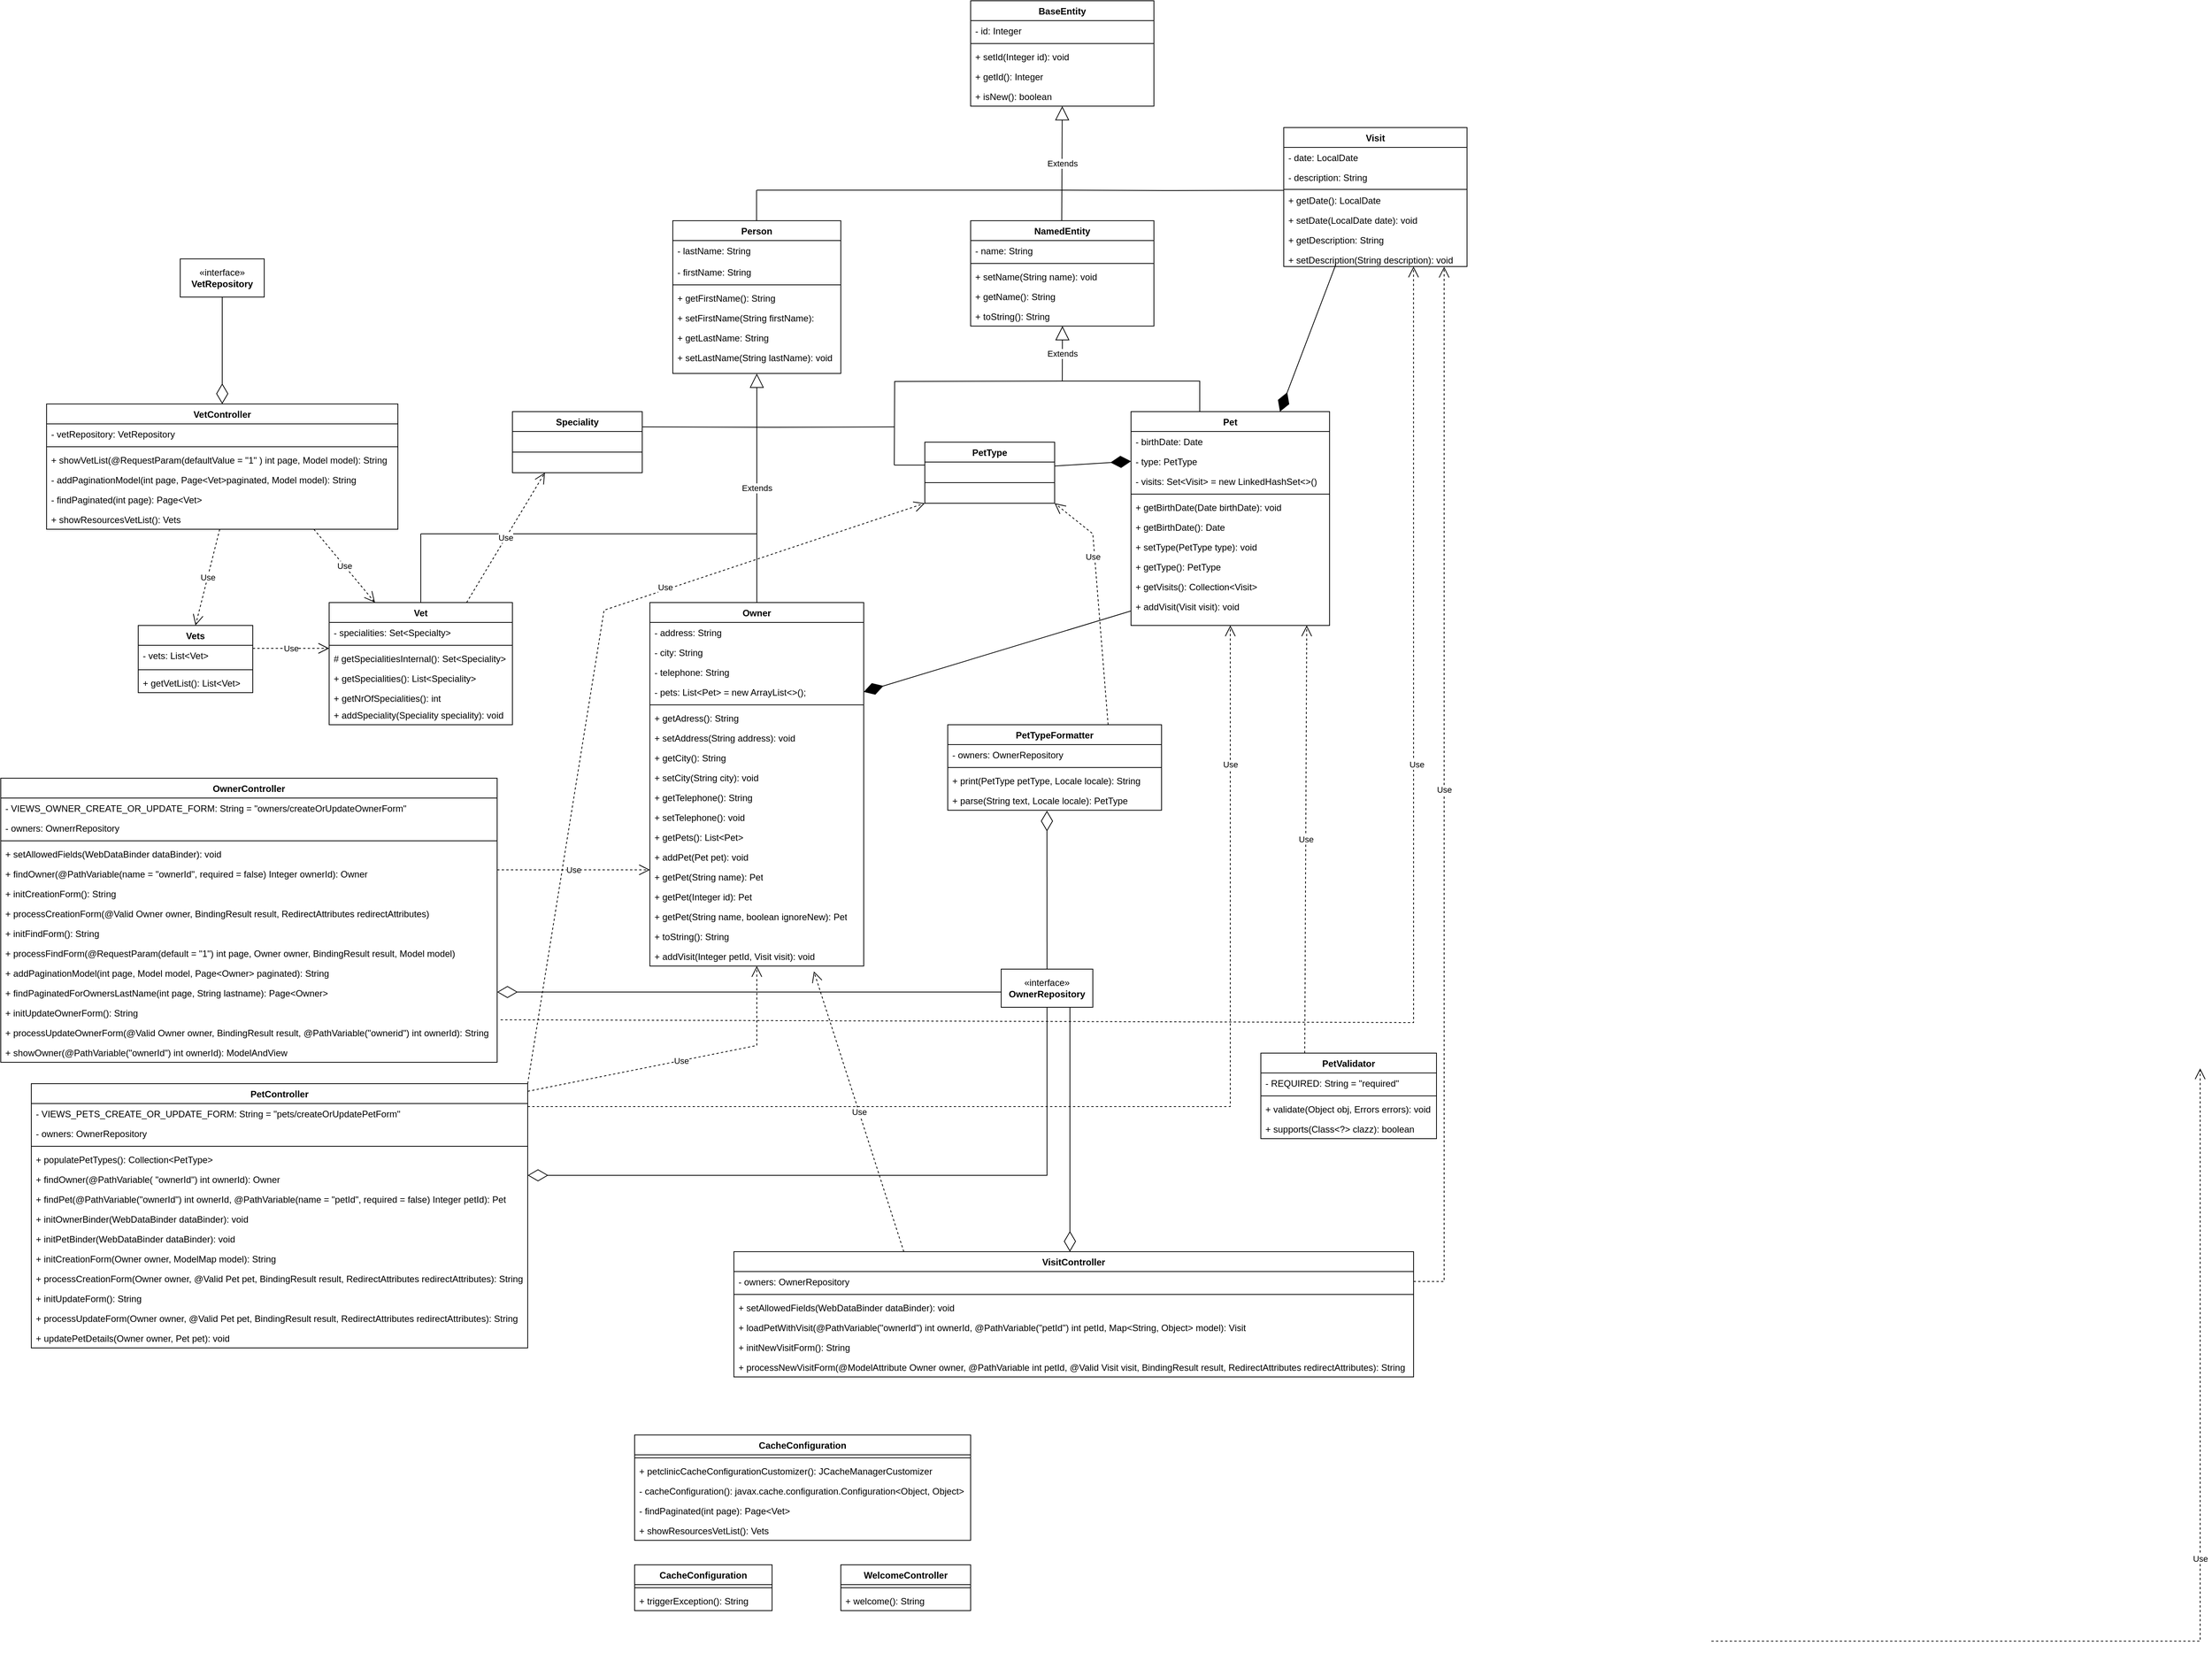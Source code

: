 <mxfile version="26.1.0">
  <diagram id="C5RBs43oDa-KdzZeNtuy" name="Page-1">
    <mxGraphModel dx="1639" dy="1867" grid="1" gridSize="10" guides="1" tooltips="1" connect="1" arrows="1" fold="1" page="1" pageScale="1" pageWidth="827" pageHeight="1169" math="0" shadow="0">
      <root>
        <mxCell id="WIyWlLk6GJQsqaUBKTNV-0" />
        <mxCell id="WIyWlLk6GJQsqaUBKTNV-1" parent="WIyWlLk6GJQsqaUBKTNV-0" />
        <mxCell id="treNw8Xe52a4ep_lziaN-0" value="Owner" style="swimlane;fontStyle=1;align=center;verticalAlign=top;childLayout=stackLayout;horizontal=1;startSize=26;horizontalStack=0;resizeParent=1;resizeParentMax=0;resizeLast=0;collapsible=1;marginBottom=0;whiteSpace=wrap;html=1;" parent="WIyWlLk6GJQsqaUBKTNV-1" vertex="1">
          <mxGeometry x="80" y="-310" width="280" height="476" as="geometry" />
        </mxCell>
        <mxCell id="treNw8Xe52a4ep_lziaN-6" value="- address: String&amp;nbsp;" style="text;strokeColor=none;fillColor=none;align=left;verticalAlign=top;spacingLeft=4;spacingRight=4;overflow=hidden;rotatable=0;points=[[0,0.5],[1,0.5]];portConstraint=eastwest;whiteSpace=wrap;html=1;" parent="treNw8Xe52a4ep_lziaN-0" vertex="1">
          <mxGeometry y="26" width="280" height="26" as="geometry" />
        </mxCell>
        <mxCell id="treNw8Xe52a4ep_lziaN-7" value="- city: String" style="text;strokeColor=none;fillColor=none;align=left;verticalAlign=top;spacingLeft=4;spacingRight=4;overflow=hidden;rotatable=0;points=[[0,0.5],[1,0.5]];portConstraint=eastwest;whiteSpace=wrap;html=1;" parent="treNw8Xe52a4ep_lziaN-0" vertex="1">
          <mxGeometry y="52" width="280" height="26" as="geometry" />
        </mxCell>
        <mxCell id="treNw8Xe52a4ep_lziaN-8" value="- telephone: String&amp;nbsp;" style="text;strokeColor=none;fillColor=none;align=left;verticalAlign=top;spacingLeft=4;spacingRight=4;overflow=hidden;rotatable=0;points=[[0,0.5],[1,0.5]];portConstraint=eastwest;whiteSpace=wrap;html=1;" parent="treNw8Xe52a4ep_lziaN-0" vertex="1">
          <mxGeometry y="78" width="280" height="26" as="geometry" />
        </mxCell>
        <mxCell id="treNw8Xe52a4ep_lziaN-1" value="- pets: List&amp;lt;Pet&amp;gt; = new ArrayList&amp;lt;&amp;gt;();" style="text;strokeColor=none;fillColor=none;align=left;verticalAlign=top;spacingLeft=4;spacingRight=4;overflow=hidden;rotatable=0;points=[[0,0.5],[1,0.5]];portConstraint=eastwest;whiteSpace=wrap;html=1;" parent="treNw8Xe52a4ep_lziaN-0" vertex="1">
          <mxGeometry y="104" width="280" height="26" as="geometry" />
        </mxCell>
        <mxCell id="treNw8Xe52a4ep_lziaN-2" value="" style="line;strokeWidth=1;fillColor=none;align=left;verticalAlign=middle;spacingTop=-1;spacingLeft=3;spacingRight=3;rotatable=0;labelPosition=right;points=[];portConstraint=eastwest;strokeColor=inherit;" parent="treNw8Xe52a4ep_lziaN-0" vertex="1">
          <mxGeometry y="130" width="280" height="8" as="geometry" />
        </mxCell>
        <mxCell id="treNw8Xe52a4ep_lziaN-9" value="+ getAdress(): String" style="text;strokeColor=none;fillColor=none;align=left;verticalAlign=top;spacingLeft=4;spacingRight=4;overflow=hidden;rotatable=0;points=[[0,0.5],[1,0.5]];portConstraint=eastwest;whiteSpace=wrap;html=1;" parent="treNw8Xe52a4ep_lziaN-0" vertex="1">
          <mxGeometry y="138" width="280" height="26" as="geometry" />
        </mxCell>
        <mxCell id="treNw8Xe52a4ep_lziaN-10" value="+ setAddress(String address): void" style="text;strokeColor=none;fillColor=none;align=left;verticalAlign=top;spacingLeft=4;spacingRight=4;overflow=hidden;rotatable=0;points=[[0,0.5],[1,0.5]];portConstraint=eastwest;whiteSpace=wrap;html=1;" parent="treNw8Xe52a4ep_lziaN-0" vertex="1">
          <mxGeometry y="164" width="280" height="26" as="geometry" />
        </mxCell>
        <mxCell id="treNw8Xe52a4ep_lziaN-11" value="+ getCity(): String" style="text;strokeColor=none;fillColor=none;align=left;verticalAlign=top;spacingLeft=4;spacingRight=4;overflow=hidden;rotatable=0;points=[[0,0.5],[1,0.5]];portConstraint=eastwest;whiteSpace=wrap;html=1;" parent="treNw8Xe52a4ep_lziaN-0" vertex="1">
          <mxGeometry y="190" width="280" height="26" as="geometry" />
        </mxCell>
        <mxCell id="treNw8Xe52a4ep_lziaN-12" value="+ setCity(String city): void" style="text;strokeColor=none;fillColor=none;align=left;verticalAlign=top;spacingLeft=4;spacingRight=4;overflow=hidden;rotatable=0;points=[[0,0.5],[1,0.5]];portConstraint=eastwest;whiteSpace=wrap;html=1;" parent="treNw8Xe52a4ep_lziaN-0" vertex="1">
          <mxGeometry y="216" width="280" height="26" as="geometry" />
        </mxCell>
        <mxCell id="treNw8Xe52a4ep_lziaN-13" value="+ getTelephone(): String" style="text;strokeColor=none;fillColor=none;align=left;verticalAlign=top;spacingLeft=4;spacingRight=4;overflow=hidden;rotatable=0;points=[[0,0.5],[1,0.5]];portConstraint=eastwest;whiteSpace=wrap;html=1;" parent="treNw8Xe52a4ep_lziaN-0" vertex="1">
          <mxGeometry y="242" width="280" height="26" as="geometry" />
        </mxCell>
        <mxCell id="treNw8Xe52a4ep_lziaN-14" value="+ setTelephone(): void" style="text;strokeColor=none;fillColor=none;align=left;verticalAlign=top;spacingLeft=4;spacingRight=4;overflow=hidden;rotatable=0;points=[[0,0.5],[1,0.5]];portConstraint=eastwest;whiteSpace=wrap;html=1;" parent="treNw8Xe52a4ep_lziaN-0" vertex="1">
          <mxGeometry y="268" width="280" height="26" as="geometry" />
        </mxCell>
        <mxCell id="treNw8Xe52a4ep_lziaN-18" value="+ getPets(): List&amp;lt;Pet&amp;gt;" style="text;strokeColor=none;fillColor=none;align=left;verticalAlign=top;spacingLeft=4;spacingRight=4;overflow=hidden;rotatable=0;points=[[0,0.5],[1,0.5]];portConstraint=eastwest;whiteSpace=wrap;html=1;" parent="treNw8Xe52a4ep_lziaN-0" vertex="1">
          <mxGeometry y="294" width="280" height="26" as="geometry" />
        </mxCell>
        <mxCell id="treNw8Xe52a4ep_lziaN-19" value="+ addPet(Pet pet): void" style="text;strokeColor=none;fillColor=none;align=left;verticalAlign=top;spacingLeft=4;spacingRight=4;overflow=hidden;rotatable=0;points=[[0,0.5],[1,0.5]];portConstraint=eastwest;whiteSpace=wrap;html=1;" parent="treNw8Xe52a4ep_lziaN-0" vertex="1">
          <mxGeometry y="320" width="280" height="26" as="geometry" />
        </mxCell>
        <mxCell id="FpK9VYKUKuH9tmydP0Fb-16" value="+ getPet(String name): Pet" style="text;strokeColor=none;fillColor=none;align=left;verticalAlign=top;spacingLeft=4;spacingRight=4;overflow=hidden;rotatable=0;points=[[0,0.5],[1,0.5]];portConstraint=eastwest;whiteSpace=wrap;html=1;" parent="treNw8Xe52a4ep_lziaN-0" vertex="1">
          <mxGeometry y="346" width="280" height="26" as="geometry" />
        </mxCell>
        <mxCell id="FpK9VYKUKuH9tmydP0Fb-17" value="+ getPet(Integer id): Pet" style="text;strokeColor=none;fillColor=none;align=left;verticalAlign=top;spacingLeft=4;spacingRight=4;overflow=hidden;rotatable=0;points=[[0,0.5],[1,0.5]];portConstraint=eastwest;whiteSpace=wrap;html=1;" parent="treNw8Xe52a4ep_lziaN-0" vertex="1">
          <mxGeometry y="372" width="280" height="26" as="geometry" />
        </mxCell>
        <mxCell id="FpK9VYKUKuH9tmydP0Fb-18" value="+ getPet(String name, boolean ignoreNew): Pet" style="text;strokeColor=none;fillColor=none;align=left;verticalAlign=top;spacingLeft=4;spacingRight=4;overflow=hidden;rotatable=0;points=[[0,0.5],[1,0.5]];portConstraint=eastwest;whiteSpace=wrap;html=1;" parent="treNw8Xe52a4ep_lziaN-0" vertex="1">
          <mxGeometry y="398" width="280" height="26" as="geometry" />
        </mxCell>
        <mxCell id="treNw8Xe52a4ep_lziaN-16" value="+ toString(): String" style="text;strokeColor=none;fillColor=none;align=left;verticalAlign=top;spacingLeft=4;spacingRight=4;overflow=hidden;rotatable=0;points=[[0,0.5],[1,0.5]];portConstraint=eastwest;whiteSpace=wrap;html=1;" parent="treNw8Xe52a4ep_lziaN-0" vertex="1">
          <mxGeometry y="424" width="280" height="26" as="geometry" />
        </mxCell>
        <mxCell id="treNw8Xe52a4ep_lziaN-17" value="+ addVisit(Integer petId, Visit visit): void" style="text;strokeColor=none;fillColor=none;align=left;verticalAlign=top;spacingLeft=4;spacingRight=4;overflow=hidden;rotatable=0;points=[[0,0.5],[1,0.5]];portConstraint=eastwest;whiteSpace=wrap;html=1;" parent="treNw8Xe52a4ep_lziaN-0" vertex="1">
          <mxGeometry y="450" width="280" height="26" as="geometry" />
        </mxCell>
        <mxCell id="treNw8Xe52a4ep_lziaN-24" value="Person" style="swimlane;fontStyle=1;align=center;verticalAlign=top;childLayout=stackLayout;horizontal=1;startSize=26;horizontalStack=0;resizeParent=1;resizeParentMax=0;resizeLast=0;collapsible=1;marginBottom=0;whiteSpace=wrap;html=1;" parent="WIyWlLk6GJQsqaUBKTNV-1" vertex="1">
          <mxGeometry x="110" y="-810" width="220" height="200" as="geometry" />
        </mxCell>
        <mxCell id="treNw8Xe52a4ep_lziaN-25" value="- lastName: String" style="text;strokeColor=none;fillColor=none;align=left;verticalAlign=top;spacingLeft=4;spacingRight=4;overflow=hidden;rotatable=0;points=[[0,0.5],[1,0.5]];portConstraint=eastwest;whiteSpace=wrap;html=1;" parent="treNw8Xe52a4ep_lziaN-24" vertex="1">
          <mxGeometry y="26" width="220" height="28" as="geometry" />
        </mxCell>
        <mxCell id="treNw8Xe52a4ep_lziaN-29" value="- firstName: String" style="text;strokeColor=none;fillColor=none;align=left;verticalAlign=top;spacingLeft=4;spacingRight=4;overflow=hidden;rotatable=0;points=[[0,0.5],[1,0.5]];portConstraint=eastwest;whiteSpace=wrap;html=1;" parent="treNw8Xe52a4ep_lziaN-24" vertex="1">
          <mxGeometry y="54" width="220" height="26" as="geometry" />
        </mxCell>
        <mxCell id="treNw8Xe52a4ep_lziaN-26" value="" style="line;strokeWidth=1;fillColor=none;align=left;verticalAlign=middle;spacingTop=-1;spacingLeft=3;spacingRight=3;rotatable=0;labelPosition=right;points=[];portConstraint=eastwest;strokeColor=inherit;" parent="treNw8Xe52a4ep_lziaN-24" vertex="1">
          <mxGeometry y="80" width="220" height="8" as="geometry" />
        </mxCell>
        <mxCell id="treNw8Xe52a4ep_lziaN-30" value="+ getFirstName(): String" style="text;strokeColor=none;fillColor=none;align=left;verticalAlign=top;spacingLeft=4;spacingRight=4;overflow=hidden;rotatable=0;points=[[0,0.5],[1,0.5]];portConstraint=eastwest;whiteSpace=wrap;html=1;" parent="treNw8Xe52a4ep_lziaN-24" vertex="1">
          <mxGeometry y="88" width="220" height="26" as="geometry" />
        </mxCell>
        <mxCell id="treNw8Xe52a4ep_lziaN-31" value="+ setFirstName(String firstName):&amp;nbsp;" style="text;strokeColor=none;fillColor=none;align=left;verticalAlign=top;spacingLeft=4;spacingRight=4;overflow=hidden;rotatable=0;points=[[0,0.5],[1,0.5]];portConstraint=eastwest;whiteSpace=wrap;html=1;" parent="treNw8Xe52a4ep_lziaN-24" vertex="1">
          <mxGeometry y="114" width="220" height="26" as="geometry" />
        </mxCell>
        <mxCell id="treNw8Xe52a4ep_lziaN-32" value="+ getLastName: String" style="text;strokeColor=none;fillColor=none;align=left;verticalAlign=top;spacingLeft=4;spacingRight=4;overflow=hidden;rotatable=0;points=[[0,0.5],[1,0.5]];portConstraint=eastwest;whiteSpace=wrap;html=1;" parent="treNw8Xe52a4ep_lziaN-24" vertex="1">
          <mxGeometry y="140" width="220" height="26" as="geometry" />
        </mxCell>
        <mxCell id="treNw8Xe52a4ep_lziaN-27" value="+ setLastName(String lastName): void&amp;nbsp;" style="text;strokeColor=none;fillColor=none;align=left;verticalAlign=top;spacingLeft=4;spacingRight=4;overflow=hidden;rotatable=0;points=[[0,0.5],[1,0.5]];portConstraint=eastwest;whiteSpace=wrap;html=1;" parent="treNw8Xe52a4ep_lziaN-24" vertex="1">
          <mxGeometry y="166" width="220" height="34" as="geometry" />
        </mxCell>
        <mxCell id="treNw8Xe52a4ep_lziaN-33" value="Extends" style="endArrow=block;endSize=16;endFill=0;html=1;rounded=0;entryX=0.5;entryY=1.006;entryDx=0;entryDy=0;entryPerimeter=0;exitX=0.5;exitY=0;exitDx=0;exitDy=0;" parent="WIyWlLk6GJQsqaUBKTNV-1" source="treNw8Xe52a4ep_lziaN-0" target="treNw8Xe52a4ep_lziaN-27" edge="1">
          <mxGeometry width="160" relative="1" as="geometry">
            <mxPoint x="220" y="-840" as="sourcePoint" />
            <mxPoint x="219.5" y="-930" as="targetPoint" />
          </mxGeometry>
        </mxCell>
        <mxCell id="treNw8Xe52a4ep_lziaN-34" value="Pet" style="swimlane;fontStyle=1;align=center;verticalAlign=top;childLayout=stackLayout;horizontal=1;startSize=26;horizontalStack=0;resizeParent=1;resizeParentMax=0;resizeLast=0;collapsible=1;marginBottom=0;whiteSpace=wrap;html=1;" parent="WIyWlLk6GJQsqaUBKTNV-1" vertex="1">
          <mxGeometry x="710" y="-560" width="260" height="280" as="geometry" />
        </mxCell>
        <mxCell id="treNw8Xe52a4ep_lziaN-35" value="- birthDate: Date" style="text;strokeColor=none;fillColor=none;align=left;verticalAlign=top;spacingLeft=4;spacingRight=4;overflow=hidden;rotatable=0;points=[[0,0.5],[1,0.5]];portConstraint=eastwest;whiteSpace=wrap;html=1;" parent="treNw8Xe52a4ep_lziaN-34" vertex="1">
          <mxGeometry y="26" width="260" height="26" as="geometry" />
        </mxCell>
        <mxCell id="treNw8Xe52a4ep_lziaN-43" value="- type: PetType" style="text;strokeColor=none;fillColor=none;align=left;verticalAlign=top;spacingLeft=4;spacingRight=4;overflow=hidden;rotatable=0;points=[[0,0.5],[1,0.5]];portConstraint=eastwest;whiteSpace=wrap;html=1;" parent="treNw8Xe52a4ep_lziaN-34" vertex="1">
          <mxGeometry y="52" width="260" height="26" as="geometry" />
        </mxCell>
        <mxCell id="treNw8Xe52a4ep_lziaN-36" value="- visits: Set&amp;lt;Visit&amp;gt; = new LinkedHashSet&amp;lt;&amp;gt;()" style="text;strokeColor=none;fillColor=none;align=left;verticalAlign=top;spacingLeft=4;spacingRight=4;overflow=hidden;rotatable=0;points=[[0,0.5],[1,0.5]];portConstraint=eastwest;whiteSpace=wrap;html=1;" parent="treNw8Xe52a4ep_lziaN-34" vertex="1">
          <mxGeometry y="78" width="260" height="26" as="geometry" />
        </mxCell>
        <mxCell id="treNw8Xe52a4ep_lziaN-37" value="" style="line;strokeWidth=1;fillColor=none;align=left;verticalAlign=middle;spacingTop=-1;spacingLeft=3;spacingRight=3;rotatable=0;labelPosition=right;points=[];portConstraint=eastwest;strokeColor=inherit;" parent="treNw8Xe52a4ep_lziaN-34" vertex="1">
          <mxGeometry y="104" width="260" height="8" as="geometry" />
        </mxCell>
        <mxCell id="treNw8Xe52a4ep_lziaN-38" value="+ getBirthDate(Date birthDate): void" style="text;strokeColor=none;fillColor=none;align=left;verticalAlign=top;spacingLeft=4;spacingRight=4;overflow=hidden;rotatable=0;points=[[0,0.5],[1,0.5]];portConstraint=eastwest;whiteSpace=wrap;html=1;" parent="treNw8Xe52a4ep_lziaN-34" vertex="1">
          <mxGeometry y="112" width="260" height="26" as="geometry" />
        </mxCell>
        <mxCell id="treNw8Xe52a4ep_lziaN-39" value="+ getBirthDate(): Date&amp;nbsp;" style="text;strokeColor=none;fillColor=none;align=left;verticalAlign=top;spacingLeft=4;spacingRight=4;overflow=hidden;rotatable=0;points=[[0,0.5],[1,0.5]];portConstraint=eastwest;whiteSpace=wrap;html=1;" parent="treNw8Xe52a4ep_lziaN-34" vertex="1">
          <mxGeometry y="138" width="260" height="26" as="geometry" />
        </mxCell>
        <mxCell id="treNw8Xe52a4ep_lziaN-40" value="+ setType(PetType type): void" style="text;strokeColor=none;fillColor=none;align=left;verticalAlign=top;spacingLeft=4;spacingRight=4;overflow=hidden;rotatable=0;points=[[0,0.5],[1,0.5]];portConstraint=eastwest;whiteSpace=wrap;html=1;" parent="treNw8Xe52a4ep_lziaN-34" vertex="1">
          <mxGeometry y="164" width="260" height="26" as="geometry" />
        </mxCell>
        <mxCell id="treNw8Xe52a4ep_lziaN-46" value="+ getType(): PetType" style="text;strokeColor=none;fillColor=none;align=left;verticalAlign=top;spacingLeft=4;spacingRight=4;overflow=hidden;rotatable=0;points=[[0,0.5],[1,0.5]];portConstraint=eastwest;whiteSpace=wrap;html=1;" parent="treNw8Xe52a4ep_lziaN-34" vertex="1">
          <mxGeometry y="190" width="260" height="26" as="geometry" />
        </mxCell>
        <mxCell id="treNw8Xe52a4ep_lziaN-51" value="+ getVisits(): Collection&amp;lt;Visit&amp;gt;" style="text;strokeColor=none;fillColor=none;align=left;verticalAlign=top;spacingLeft=4;spacingRight=4;overflow=hidden;rotatable=0;points=[[0,0.5],[1,0.5]];portConstraint=eastwest;whiteSpace=wrap;html=1;" parent="treNw8Xe52a4ep_lziaN-34" vertex="1">
          <mxGeometry y="216" width="260" height="26" as="geometry" />
        </mxCell>
        <mxCell id="treNw8Xe52a4ep_lziaN-41" value="+ addVisit(Visit visit): void" style="text;strokeColor=none;fillColor=none;align=left;verticalAlign=top;spacingLeft=4;spacingRight=4;overflow=hidden;rotatable=0;points=[[0,0.5],[1,0.5]];portConstraint=eastwest;whiteSpace=wrap;html=1;" parent="treNw8Xe52a4ep_lziaN-34" vertex="1">
          <mxGeometry y="242" width="260" height="38" as="geometry" />
        </mxCell>
        <mxCell id="treNw8Xe52a4ep_lziaN-52" value="Extends" style="endArrow=block;endSize=16;endFill=0;html=1;rounded=0;" parent="WIyWlLk6GJQsqaUBKTNV-1" edge="1">
          <mxGeometry width="160" relative="1" as="geometry">
            <mxPoint x="620" y="-600" as="sourcePoint" />
            <mxPoint x="620.2" y="-672" as="targetPoint" />
          </mxGeometry>
        </mxCell>
        <mxCell id="pr3F95v6sbht4BR1zz6e-0" value="NamedEntity" style="swimlane;fontStyle=1;align=center;verticalAlign=top;childLayout=stackLayout;horizontal=1;startSize=26;horizontalStack=0;resizeParent=1;resizeParentMax=0;resizeLast=0;collapsible=1;marginBottom=0;whiteSpace=wrap;html=1;" parent="WIyWlLk6GJQsqaUBKTNV-1" vertex="1">
          <mxGeometry x="500" y="-810" width="240" height="138" as="geometry" />
        </mxCell>
        <mxCell id="pr3F95v6sbht4BR1zz6e-1" value="- name: String" style="text;strokeColor=none;fillColor=none;align=left;verticalAlign=top;spacingLeft=4;spacingRight=4;overflow=hidden;rotatable=0;points=[[0,0.5],[1,0.5]];portConstraint=eastwest;whiteSpace=wrap;html=1;" parent="pr3F95v6sbht4BR1zz6e-0" vertex="1">
          <mxGeometry y="26" width="240" height="26" as="geometry" />
        </mxCell>
        <mxCell id="pr3F95v6sbht4BR1zz6e-3" value="" style="line;strokeWidth=1;fillColor=none;align=left;verticalAlign=middle;spacingTop=-1;spacingLeft=3;spacingRight=3;rotatable=0;labelPosition=right;points=[];portConstraint=eastwest;strokeColor=inherit;" parent="pr3F95v6sbht4BR1zz6e-0" vertex="1">
          <mxGeometry y="52" width="240" height="8" as="geometry" />
        </mxCell>
        <mxCell id="pr3F95v6sbht4BR1zz6e-4" value="+ setName(String name): void" style="text;strokeColor=none;fillColor=none;align=left;verticalAlign=top;spacingLeft=4;spacingRight=4;overflow=hidden;rotatable=0;points=[[0,0.5],[1,0.5]];portConstraint=eastwest;whiteSpace=wrap;html=1;" parent="pr3F95v6sbht4BR1zz6e-0" vertex="1">
          <mxGeometry y="60" width="240" height="26" as="geometry" />
        </mxCell>
        <mxCell id="pr3F95v6sbht4BR1zz6e-5" value="+ getName(): String&amp;nbsp;" style="text;strokeColor=none;fillColor=none;align=left;verticalAlign=top;spacingLeft=4;spacingRight=4;overflow=hidden;rotatable=0;points=[[0,0.5],[1,0.5]];portConstraint=eastwest;whiteSpace=wrap;html=1;" parent="pr3F95v6sbht4BR1zz6e-0" vertex="1">
          <mxGeometry y="86" width="240" height="26" as="geometry" />
        </mxCell>
        <mxCell id="pr3F95v6sbht4BR1zz6e-6" value="+ toString(): String" style="text;strokeColor=none;fillColor=none;align=left;verticalAlign=top;spacingLeft=4;spacingRight=4;overflow=hidden;rotatable=0;points=[[0,0.5],[1,0.5]];portConstraint=eastwest;whiteSpace=wrap;html=1;" parent="pr3F95v6sbht4BR1zz6e-0" vertex="1">
          <mxGeometry y="112" width="240" height="26" as="geometry" />
        </mxCell>
        <mxCell id="pr3F95v6sbht4BR1zz6e-9" value="BaseEntity" style="swimlane;fontStyle=1;align=center;verticalAlign=top;childLayout=stackLayout;horizontal=1;startSize=26;horizontalStack=0;resizeParent=1;resizeParentMax=0;resizeLast=0;collapsible=1;marginBottom=0;whiteSpace=wrap;html=1;" parent="WIyWlLk6GJQsqaUBKTNV-1" vertex="1">
          <mxGeometry x="500" y="-1098" width="240" height="138" as="geometry" />
        </mxCell>
        <mxCell id="pr3F95v6sbht4BR1zz6e-10" value="- id: Integer" style="text;strokeColor=none;fillColor=none;align=left;verticalAlign=top;spacingLeft=4;spacingRight=4;overflow=hidden;rotatable=0;points=[[0,0.5],[1,0.5]];portConstraint=eastwest;whiteSpace=wrap;html=1;" parent="pr3F95v6sbht4BR1zz6e-9" vertex="1">
          <mxGeometry y="26" width="240" height="26" as="geometry" />
        </mxCell>
        <mxCell id="pr3F95v6sbht4BR1zz6e-11" value="" style="line;strokeWidth=1;fillColor=none;align=left;verticalAlign=middle;spacingTop=-1;spacingLeft=3;spacingRight=3;rotatable=0;labelPosition=right;points=[];portConstraint=eastwest;strokeColor=inherit;" parent="pr3F95v6sbht4BR1zz6e-9" vertex="1">
          <mxGeometry y="52" width="240" height="8" as="geometry" />
        </mxCell>
        <mxCell id="pr3F95v6sbht4BR1zz6e-12" value="+ setId(Integer id): void" style="text;strokeColor=none;fillColor=none;align=left;verticalAlign=top;spacingLeft=4;spacingRight=4;overflow=hidden;rotatable=0;points=[[0,0.5],[1,0.5]];portConstraint=eastwest;whiteSpace=wrap;html=1;" parent="pr3F95v6sbht4BR1zz6e-9" vertex="1">
          <mxGeometry y="60" width="240" height="26" as="geometry" />
        </mxCell>
        <mxCell id="pr3F95v6sbht4BR1zz6e-13" value="+ getId(): Integer &amp;nbsp;" style="text;strokeColor=none;fillColor=none;align=left;verticalAlign=top;spacingLeft=4;spacingRight=4;overflow=hidden;rotatable=0;points=[[0,0.5],[1,0.5]];portConstraint=eastwest;whiteSpace=wrap;html=1;" parent="pr3F95v6sbht4BR1zz6e-9" vertex="1">
          <mxGeometry y="86" width="240" height="26" as="geometry" />
        </mxCell>
        <mxCell id="pr3F95v6sbht4BR1zz6e-14" value="+ isNew(): boolean" style="text;strokeColor=none;fillColor=none;align=left;verticalAlign=top;spacingLeft=4;spacingRight=4;overflow=hidden;rotatable=0;points=[[0,0.5],[1,0.5]];portConstraint=eastwest;whiteSpace=wrap;html=1;" parent="pr3F95v6sbht4BR1zz6e-9" vertex="1">
          <mxGeometry y="112" width="240" height="26" as="geometry" />
        </mxCell>
        <mxCell id="pr3F95v6sbht4BR1zz6e-15" value="Extends" style="endArrow=block;endSize=16;endFill=0;html=1;rounded=0;" parent="WIyWlLk6GJQsqaUBKTNV-1" target="pr3F95v6sbht4BR1zz6e-14" edge="1">
          <mxGeometry width="160" relative="1" as="geometry">
            <mxPoint x="619.29" y="-810" as="sourcePoint" />
            <mxPoint x="619.29" y="-890" as="targetPoint" />
          </mxGeometry>
        </mxCell>
        <mxCell id="pr3F95v6sbht4BR1zz6e-16" value="PetType" style="swimlane;fontStyle=1;align=center;verticalAlign=top;childLayout=stackLayout;horizontal=1;startSize=26;horizontalStack=0;resizeParent=1;resizeParentMax=0;resizeLast=0;collapsible=1;marginBottom=0;whiteSpace=wrap;html=1;" parent="WIyWlLk6GJQsqaUBKTNV-1" vertex="1">
          <mxGeometry x="440" y="-520" width="170" height="80" as="geometry" />
        </mxCell>
        <mxCell id="pr3F95v6sbht4BR1zz6e-18" value="" style="line;strokeWidth=1;fillColor=none;align=left;verticalAlign=middle;spacingTop=-1;spacingLeft=3;spacingRight=3;rotatable=0;labelPosition=right;points=[];portConstraint=eastwest;strokeColor=inherit;" parent="pr3F95v6sbht4BR1zz6e-16" vertex="1">
          <mxGeometry y="26" width="170" height="54" as="geometry" />
        </mxCell>
        <mxCell id="pr3F95v6sbht4BR1zz6e-31" value="Speciality" style="swimlane;fontStyle=1;align=center;verticalAlign=top;childLayout=stackLayout;horizontal=1;startSize=26;horizontalStack=0;resizeParent=1;resizeParentMax=0;resizeLast=0;collapsible=1;marginBottom=0;whiteSpace=wrap;html=1;" parent="WIyWlLk6GJQsqaUBKTNV-1" vertex="1">
          <mxGeometry x="-100" y="-560" width="170" height="80" as="geometry" />
        </mxCell>
        <mxCell id="pr3F95v6sbht4BR1zz6e-32" value="" style="line;strokeWidth=1;fillColor=none;align=left;verticalAlign=middle;spacingTop=-1;spacingLeft=3;spacingRight=3;rotatable=0;labelPosition=right;points=[];portConstraint=eastwest;strokeColor=inherit;" parent="pr3F95v6sbht4BR1zz6e-31" vertex="1">
          <mxGeometry y="26" width="170" height="54" as="geometry" />
        </mxCell>
        <mxCell id="pr3F95v6sbht4BR1zz6e-39" value="Vet" style="swimlane;fontStyle=1;align=center;verticalAlign=top;childLayout=stackLayout;horizontal=1;startSize=26;horizontalStack=0;resizeParent=1;resizeParentMax=0;resizeLast=0;collapsible=1;marginBottom=0;whiteSpace=wrap;html=1;" parent="WIyWlLk6GJQsqaUBKTNV-1" vertex="1">
          <mxGeometry x="-340" y="-310" width="240" height="160" as="geometry" />
        </mxCell>
        <mxCell id="pr3F95v6sbht4BR1zz6e-40" value="- specialities: Set&amp;lt;Specialty&amp;gt;" style="text;strokeColor=none;fillColor=none;align=left;verticalAlign=top;spacingLeft=4;spacingRight=4;overflow=hidden;rotatable=0;points=[[0,0.5],[1,0.5]];portConstraint=eastwest;whiteSpace=wrap;html=1;" parent="pr3F95v6sbht4BR1zz6e-39" vertex="1">
          <mxGeometry y="26" width="240" height="26" as="geometry" />
        </mxCell>
        <mxCell id="pr3F95v6sbht4BR1zz6e-42" value="" style="line;strokeWidth=1;fillColor=none;align=left;verticalAlign=middle;spacingTop=-1;spacingLeft=3;spacingRight=3;rotatable=0;labelPosition=right;points=[];portConstraint=eastwest;strokeColor=inherit;" parent="pr3F95v6sbht4BR1zz6e-39" vertex="1">
          <mxGeometry y="52" width="240" height="8" as="geometry" />
        </mxCell>
        <mxCell id="pr3F95v6sbht4BR1zz6e-44" value="# getSpecialitiesInternal(): Set&amp;lt;Speciality&amp;gt;" style="text;strokeColor=none;fillColor=none;align=left;verticalAlign=top;spacingLeft=4;spacingRight=4;overflow=hidden;rotatable=0;points=[[0,0.5],[1,0.5]];portConstraint=eastwest;whiteSpace=wrap;html=1;" parent="pr3F95v6sbht4BR1zz6e-39" vertex="1">
          <mxGeometry y="60" width="240" height="26" as="geometry" />
        </mxCell>
        <mxCell id="pr3F95v6sbht4BR1zz6e-45" value="+ getSpecialities(): List&amp;lt;Speciality&amp;gt;" style="text;strokeColor=none;fillColor=none;align=left;verticalAlign=top;spacingLeft=4;spacingRight=4;overflow=hidden;rotatable=0;points=[[0,0.5],[1,0.5]];portConstraint=eastwest;whiteSpace=wrap;html=1;" parent="pr3F95v6sbht4BR1zz6e-39" vertex="1">
          <mxGeometry y="86" width="240" height="26" as="geometry" />
        </mxCell>
        <mxCell id="pr3F95v6sbht4BR1zz6e-46" value="+ getNrOfSpecialities(): int&amp;nbsp;" style="text;strokeColor=none;fillColor=none;align=left;verticalAlign=top;spacingLeft=4;spacingRight=4;overflow=hidden;rotatable=0;points=[[0,0.5],[1,0.5]];portConstraint=eastwest;whiteSpace=wrap;html=1;" parent="pr3F95v6sbht4BR1zz6e-39" vertex="1">
          <mxGeometry y="112" width="240" height="22" as="geometry" />
        </mxCell>
        <mxCell id="pr3F95v6sbht4BR1zz6e-48" value="+ addSpeciality(Speciality speciality): void" style="text;strokeColor=none;fillColor=none;align=left;verticalAlign=top;spacingLeft=4;spacingRight=4;overflow=hidden;rotatable=0;points=[[0,0.5],[1,0.5]];portConstraint=eastwest;whiteSpace=wrap;html=1;" parent="pr3F95v6sbht4BR1zz6e-39" vertex="1">
          <mxGeometry y="134" width="240" height="26" as="geometry" />
        </mxCell>
        <mxCell id="pr3F95v6sbht4BR1zz6e-55" value="Vets" style="swimlane;fontStyle=1;align=center;verticalAlign=top;childLayout=stackLayout;horizontal=1;startSize=26;horizontalStack=0;resizeParent=1;resizeParentMax=0;resizeLast=0;collapsible=1;marginBottom=0;whiteSpace=wrap;html=1;" parent="WIyWlLk6GJQsqaUBKTNV-1" vertex="1">
          <mxGeometry x="-590" y="-280" width="150" height="88" as="geometry" />
        </mxCell>
        <mxCell id="pr3F95v6sbht4BR1zz6e-57" value="- vets: List&amp;lt;Vet&amp;gt;" style="text;strokeColor=none;fillColor=none;align=left;verticalAlign=top;spacingLeft=4;spacingRight=4;overflow=hidden;rotatable=0;points=[[0,0.5],[1,0.5]];portConstraint=eastwest;whiteSpace=wrap;html=1;" parent="pr3F95v6sbht4BR1zz6e-55" vertex="1">
          <mxGeometry y="26" width="150" height="28" as="geometry" />
        </mxCell>
        <mxCell id="pr3F95v6sbht4BR1zz6e-58" value="" style="line;strokeWidth=1;fillColor=none;align=left;verticalAlign=middle;spacingTop=-1;spacingLeft=3;spacingRight=3;rotatable=0;labelPosition=right;points=[];portConstraint=eastwest;strokeColor=inherit;" parent="pr3F95v6sbht4BR1zz6e-55" vertex="1">
          <mxGeometry y="54" width="150" height="8" as="geometry" />
        </mxCell>
        <mxCell id="pr3F95v6sbht4BR1zz6e-59" value="+ getVetList(): List&amp;lt;Vet&amp;gt;" style="text;strokeColor=none;fillColor=none;align=left;verticalAlign=top;spacingLeft=4;spacingRight=4;overflow=hidden;rotatable=0;points=[[0,0.5],[1,0.5]];portConstraint=eastwest;whiteSpace=wrap;html=1;" parent="pr3F95v6sbht4BR1zz6e-55" vertex="1">
          <mxGeometry y="62" width="150" height="26" as="geometry" />
        </mxCell>
        <mxCell id="pr3F95v6sbht4BR1zz6e-63" value="Visit" style="swimlane;fontStyle=1;align=center;verticalAlign=top;childLayout=stackLayout;horizontal=1;startSize=26;horizontalStack=0;resizeParent=1;resizeParentMax=0;resizeLast=0;collapsible=1;marginBottom=0;whiteSpace=wrap;html=1;" parent="WIyWlLk6GJQsqaUBKTNV-1" vertex="1">
          <mxGeometry x="910" y="-932" width="240" height="182" as="geometry" />
        </mxCell>
        <mxCell id="pr3F95v6sbht4BR1zz6e-64" value="- date: LocalDate" style="text;strokeColor=none;fillColor=none;align=left;verticalAlign=top;spacingLeft=4;spacingRight=4;overflow=hidden;rotatable=0;points=[[0,0.5],[1,0.5]];portConstraint=eastwest;whiteSpace=wrap;html=1;" parent="pr3F95v6sbht4BR1zz6e-63" vertex="1">
          <mxGeometry y="26" width="240" height="26" as="geometry" />
        </mxCell>
        <mxCell id="pr3F95v6sbht4BR1zz6e-65" value="- description: String" style="text;strokeColor=none;fillColor=none;align=left;verticalAlign=top;spacingLeft=4;spacingRight=4;overflow=hidden;rotatable=0;points=[[0,0.5],[1,0.5]];portConstraint=eastwest;whiteSpace=wrap;html=1;" parent="pr3F95v6sbht4BR1zz6e-63" vertex="1">
          <mxGeometry y="52" width="240" height="28" as="geometry" />
        </mxCell>
        <mxCell id="pr3F95v6sbht4BR1zz6e-66" value="" style="line;strokeWidth=1;fillColor=none;align=left;verticalAlign=middle;spacingTop=-1;spacingLeft=3;spacingRight=3;rotatable=0;labelPosition=right;points=[];portConstraint=eastwest;strokeColor=inherit;" parent="pr3F95v6sbht4BR1zz6e-63" vertex="1">
          <mxGeometry y="80" width="240" height="2" as="geometry" />
        </mxCell>
        <mxCell id="pr3F95v6sbht4BR1zz6e-67" value="+ getDate(): LocalDate" style="text;strokeColor=none;fillColor=none;align=left;verticalAlign=top;spacingLeft=4;spacingRight=4;overflow=hidden;rotatable=0;points=[[0,0.5],[1,0.5]];portConstraint=eastwest;whiteSpace=wrap;html=1;" parent="pr3F95v6sbht4BR1zz6e-63" vertex="1">
          <mxGeometry y="82" width="240" height="26" as="geometry" />
        </mxCell>
        <mxCell id="pr3F95v6sbht4BR1zz6e-68" value="+ setDate(LocalDate date): void" style="text;strokeColor=none;fillColor=none;align=left;verticalAlign=top;spacingLeft=4;spacingRight=4;overflow=hidden;rotatable=0;points=[[0,0.5],[1,0.5]];portConstraint=eastwest;whiteSpace=wrap;html=1;" parent="pr3F95v6sbht4BR1zz6e-63" vertex="1">
          <mxGeometry y="108" width="240" height="26" as="geometry" />
        </mxCell>
        <mxCell id="pr3F95v6sbht4BR1zz6e-69" value="+ getDescription: String" style="text;strokeColor=none;fillColor=none;align=left;verticalAlign=top;spacingLeft=4;spacingRight=4;overflow=hidden;rotatable=0;points=[[0,0.5],[1,0.5]];portConstraint=eastwest;whiteSpace=wrap;html=1;" parent="pr3F95v6sbht4BR1zz6e-63" vertex="1">
          <mxGeometry y="134" width="240" height="26" as="geometry" />
        </mxCell>
        <mxCell id="pr3F95v6sbht4BR1zz6e-70" value="+ setDescription(String description): void&amp;nbsp;" style="text;strokeColor=none;fillColor=none;align=left;verticalAlign=top;spacingLeft=4;spacingRight=4;overflow=hidden;rotatable=0;points=[[0,0.5],[1,0.5]];portConstraint=eastwest;whiteSpace=wrap;html=1;" parent="pr3F95v6sbht4BR1zz6e-63" vertex="1">
          <mxGeometry y="160" width="240" height="22" as="geometry" />
        </mxCell>
        <mxCell id="pr3F95v6sbht4BR1zz6e-75" value="" style="endArrow=none;html=1;edgeStyle=orthogonalEdgeStyle;rounded=0;entryX=0.001;entryY=0.08;entryDx=0;entryDy=0;entryPerimeter=0;" parent="WIyWlLk6GJQsqaUBKTNV-1" edge="1">
          <mxGeometry relative="1" as="geometry">
            <mxPoint x="620" y="-850" as="sourcePoint" />
            <mxPoint x="910.24" y="-849.76" as="targetPoint" />
          </mxGeometry>
        </mxCell>
        <mxCell id="pr3F95v6sbht4BR1zz6e-79" value="" style="endArrow=none;html=1;edgeStyle=orthogonalEdgeStyle;rounded=0;entryX=0.5;entryY=0;entryDx=0;entryDy=0;" parent="WIyWlLk6GJQsqaUBKTNV-1" target="treNw8Xe52a4ep_lziaN-34" edge="1">
          <mxGeometry relative="1" as="geometry">
            <mxPoint x="620" y="-600" as="sourcePoint" />
            <mxPoint x="780" y="-600" as="targetPoint" />
            <Array as="points">
              <mxPoint x="800" y="-600" />
              <mxPoint x="800" y="-560" />
            </Array>
          </mxGeometry>
        </mxCell>
        <mxCell id="pr3F95v6sbht4BR1zz6e-93" value="" style="endArrow=none;html=1;edgeStyle=orthogonalEdgeStyle;rounded=0;" parent="WIyWlLk6GJQsqaUBKTNV-1" edge="1">
          <mxGeometry relative="1" as="geometry">
            <mxPoint x="400" y="-490" as="sourcePoint" />
            <mxPoint x="440" y="-490" as="targetPoint" />
          </mxGeometry>
        </mxCell>
        <mxCell id="pr3F95v6sbht4BR1zz6e-96" value="" style="endArrow=none;html=1;edgeStyle=orthogonalEdgeStyle;rounded=0;entryX=1;entryY=0.25;entryDx=0;entryDy=0;" parent="WIyWlLk6GJQsqaUBKTNV-1" target="pr3F95v6sbht4BR1zz6e-31" edge="1">
          <mxGeometry relative="1" as="geometry">
            <mxPoint x="400" y="-540" as="sourcePoint" />
            <mxPoint x="110" y="-590" as="targetPoint" />
          </mxGeometry>
        </mxCell>
        <mxCell id="pr3F95v6sbht4BR1zz6e-97" value="" style="endArrow=none;html=1;edgeStyle=orthogonalEdgeStyle;rounded=0;" parent="WIyWlLk6GJQsqaUBKTNV-1" edge="1">
          <mxGeometry relative="1" as="geometry">
            <mxPoint x="620" y="-600" as="sourcePoint" />
            <mxPoint x="400" y="-490" as="targetPoint" />
          </mxGeometry>
        </mxCell>
        <mxCell id="MT7qJdzdu07QQjaVI85b-0" value="VetController" style="swimlane;fontStyle=1;align=center;verticalAlign=top;childLayout=stackLayout;horizontal=1;startSize=26;horizontalStack=0;resizeParent=1;resizeParentMax=0;resizeLast=0;collapsible=1;marginBottom=0;whiteSpace=wrap;html=1;" parent="WIyWlLk6GJQsqaUBKTNV-1" vertex="1">
          <mxGeometry x="-710" y="-570" width="460" height="164" as="geometry" />
        </mxCell>
        <mxCell id="MT7qJdzdu07QQjaVI85b-1" value="- vetRepository: VetRepository" style="text;strokeColor=none;fillColor=none;align=left;verticalAlign=top;spacingLeft=4;spacingRight=4;overflow=hidden;rotatable=0;points=[[0,0.5],[1,0.5]];portConstraint=eastwest;whiteSpace=wrap;html=1;" parent="MT7qJdzdu07QQjaVI85b-0" vertex="1">
          <mxGeometry y="26" width="460" height="26" as="geometry" />
        </mxCell>
        <mxCell id="MT7qJdzdu07QQjaVI85b-2" value="" style="line;strokeWidth=1;fillColor=none;align=left;verticalAlign=middle;spacingTop=-1;spacingLeft=3;spacingRight=3;rotatable=0;labelPosition=right;points=[];portConstraint=eastwest;strokeColor=inherit;" parent="MT7qJdzdu07QQjaVI85b-0" vertex="1">
          <mxGeometry y="52" width="460" height="8" as="geometry" />
        </mxCell>
        <mxCell id="MT7qJdzdu07QQjaVI85b-5" value="+ showVetList(@RequestParam(defaultValue = &quot;1&quot; ) int page, Model model): String" style="text;strokeColor=none;fillColor=none;align=left;verticalAlign=top;spacingLeft=4;spacingRight=4;overflow=hidden;rotatable=0;points=[[0,0.5],[1,0.5]];portConstraint=eastwest;whiteSpace=wrap;html=1;" parent="MT7qJdzdu07QQjaVI85b-0" vertex="1">
          <mxGeometry y="60" width="460" height="26" as="geometry" />
        </mxCell>
        <mxCell id="MT7qJdzdu07QQjaVI85b-7" value="- addPaginationModel(int page, Page&amp;lt;Vet&amp;gt;paginated, Model model): String" style="text;strokeColor=none;fillColor=none;align=left;verticalAlign=top;spacingLeft=4;spacingRight=4;overflow=hidden;rotatable=0;points=[[0,0.5],[1,0.5]];portConstraint=eastwest;whiteSpace=wrap;html=1;" parent="MT7qJdzdu07QQjaVI85b-0" vertex="1">
          <mxGeometry y="86" width="460" height="26" as="geometry" />
        </mxCell>
        <mxCell id="MT7qJdzdu07QQjaVI85b-6" value="- findPaginated(int page): Page&amp;lt;Vet&amp;gt;" style="text;strokeColor=none;fillColor=none;align=left;verticalAlign=top;spacingLeft=4;spacingRight=4;overflow=hidden;rotatable=0;points=[[0,0.5],[1,0.5]];portConstraint=eastwest;whiteSpace=wrap;html=1;" parent="MT7qJdzdu07QQjaVI85b-0" vertex="1">
          <mxGeometry y="112" width="460" height="26" as="geometry" />
        </mxCell>
        <mxCell id="MT7qJdzdu07QQjaVI85b-4" value="+ showResourcesVetList(): Vets" style="text;strokeColor=none;fillColor=none;align=left;verticalAlign=top;spacingLeft=4;spacingRight=4;overflow=hidden;rotatable=0;points=[[0,0.5],[1,0.5]];portConstraint=eastwest;whiteSpace=wrap;html=1;" parent="MT7qJdzdu07QQjaVI85b-0" vertex="1">
          <mxGeometry y="138" width="460" height="26" as="geometry" />
        </mxCell>
        <mxCell id="FpK9VYKUKuH9tmydP0Fb-0" value="" style="endArrow=none;html=1;edgeStyle=orthogonalEdgeStyle;rounded=0;" parent="WIyWlLk6GJQsqaUBKTNV-1" edge="1">
          <mxGeometry relative="1" as="geometry">
            <mxPoint x="-220" y="-400" as="sourcePoint" />
            <mxPoint x="220" y="-400" as="targetPoint" />
          </mxGeometry>
        </mxCell>
        <mxCell id="FpK9VYKUKuH9tmydP0Fb-6" value="" style="endArrow=none;html=1;edgeStyle=orthogonalEdgeStyle;rounded=0;" parent="WIyWlLk6GJQsqaUBKTNV-1" edge="1">
          <mxGeometry relative="1" as="geometry">
            <mxPoint x="-220" y="-310" as="sourcePoint" />
            <mxPoint x="-220" y="-400" as="targetPoint" />
          </mxGeometry>
        </mxCell>
        <mxCell id="FpK9VYKUKuH9tmydP0Fb-10" value="" style="endArrow=none;html=1;edgeStyle=orthogonalEdgeStyle;rounded=0;" parent="WIyWlLk6GJQsqaUBKTNV-1" edge="1">
          <mxGeometry relative="1" as="geometry">
            <mxPoint x="220" y="-850" as="sourcePoint" />
            <mxPoint x="620" y="-850" as="targetPoint" />
          </mxGeometry>
        </mxCell>
        <mxCell id="FpK9VYKUKuH9tmydP0Fb-13" value="" style="endArrow=none;html=1;edgeStyle=orthogonalEdgeStyle;rounded=0;" parent="WIyWlLk6GJQsqaUBKTNV-1" edge="1">
          <mxGeometry relative="1" as="geometry">
            <mxPoint x="219.68" y="-850" as="sourcePoint" />
            <mxPoint x="219.68" y="-810" as="targetPoint" />
          </mxGeometry>
        </mxCell>
        <mxCell id="FpK9VYKUKuH9tmydP0Fb-19" value="OwnerController" style="swimlane;fontStyle=1;align=center;verticalAlign=top;childLayout=stackLayout;horizontal=1;startSize=26;horizontalStack=0;resizeParent=1;resizeParentMax=0;resizeLast=0;collapsible=1;marginBottom=0;whiteSpace=wrap;html=1;" parent="WIyWlLk6GJQsqaUBKTNV-1" vertex="1">
          <mxGeometry x="-770" y="-80" width="650" height="372" as="geometry" />
        </mxCell>
        <mxCell id="FpK9VYKUKuH9tmydP0Fb-20" value="- VIEWS_OWNER_CREATE_OR_UPDATE_FORM: String = &quot;owners/createOrUpdateOwnerForm&quot;" style="text;strokeColor=none;fillColor=none;align=left;verticalAlign=top;spacingLeft=4;spacingRight=4;overflow=hidden;rotatable=0;points=[[0,0.5],[1,0.5]];portConstraint=eastwest;whiteSpace=wrap;html=1;" parent="FpK9VYKUKuH9tmydP0Fb-19" vertex="1">
          <mxGeometry y="26" width="650" height="26" as="geometry" />
        </mxCell>
        <mxCell id="FpK9VYKUKuH9tmydP0Fb-21" value="- owners: OwnerrRepository" style="text;strokeColor=none;fillColor=none;align=left;verticalAlign=top;spacingLeft=4;spacingRight=4;overflow=hidden;rotatable=0;points=[[0,0.5],[1,0.5]];portConstraint=eastwest;whiteSpace=wrap;html=1;" parent="FpK9VYKUKuH9tmydP0Fb-19" vertex="1">
          <mxGeometry y="52" width="650" height="26" as="geometry" />
        </mxCell>
        <mxCell id="FpK9VYKUKuH9tmydP0Fb-24" value="" style="line;strokeWidth=1;fillColor=none;align=left;verticalAlign=middle;spacingTop=-1;spacingLeft=3;spacingRight=3;rotatable=0;labelPosition=right;points=[];portConstraint=eastwest;strokeColor=inherit;" parent="FpK9VYKUKuH9tmydP0Fb-19" vertex="1">
          <mxGeometry y="78" width="650" height="8" as="geometry" />
        </mxCell>
        <mxCell id="FpK9VYKUKuH9tmydP0Fb-25" value="+ setAllowedFields(WebDataBinder dataBinder): void" style="text;strokeColor=none;fillColor=none;align=left;verticalAlign=top;spacingLeft=4;spacingRight=4;overflow=hidden;rotatable=0;points=[[0,0.5],[1,0.5]];portConstraint=eastwest;whiteSpace=wrap;html=1;" parent="FpK9VYKUKuH9tmydP0Fb-19" vertex="1">
          <mxGeometry y="86" width="650" height="26" as="geometry" />
        </mxCell>
        <mxCell id="FpK9VYKUKuH9tmydP0Fb-26" value="+ findOwner(@PathVariable(name = &quot;ownerId&quot;, required = false) Integer ownerId): Owner&amp;nbsp;" style="text;strokeColor=none;fillColor=none;align=left;verticalAlign=top;spacingLeft=4;spacingRight=4;overflow=hidden;rotatable=0;points=[[0,0.5],[1,0.5]];portConstraint=eastwest;whiteSpace=wrap;html=1;" parent="FpK9VYKUKuH9tmydP0Fb-19" vertex="1">
          <mxGeometry y="112" width="650" height="26" as="geometry" />
        </mxCell>
        <mxCell id="FpK9VYKUKuH9tmydP0Fb-27" value="+ initCreationForm(): String" style="text;strokeColor=none;fillColor=none;align=left;verticalAlign=top;spacingLeft=4;spacingRight=4;overflow=hidden;rotatable=0;points=[[0,0.5],[1,0.5]];portConstraint=eastwest;whiteSpace=wrap;html=1;" parent="FpK9VYKUKuH9tmydP0Fb-19" vertex="1">
          <mxGeometry y="138" width="650" height="26" as="geometry" />
        </mxCell>
        <mxCell id="FpK9VYKUKuH9tmydP0Fb-28" value="+ processCreationForm(@Valid Owner owner, BindingResult result, RedirectAttributes redirectAttributes)" style="text;strokeColor=none;fillColor=none;align=left;verticalAlign=top;spacingLeft=4;spacingRight=4;overflow=hidden;rotatable=0;points=[[0,0.5],[1,0.5]];portConstraint=eastwest;whiteSpace=wrap;html=1;" parent="FpK9VYKUKuH9tmydP0Fb-19" vertex="1">
          <mxGeometry y="164" width="650" height="26" as="geometry" />
        </mxCell>
        <mxCell id="FpK9VYKUKuH9tmydP0Fb-29" value="+ initFindForm(): String" style="text;strokeColor=none;fillColor=none;align=left;verticalAlign=top;spacingLeft=4;spacingRight=4;overflow=hidden;rotatable=0;points=[[0,0.5],[1,0.5]];portConstraint=eastwest;whiteSpace=wrap;html=1;" parent="FpK9VYKUKuH9tmydP0Fb-19" vertex="1">
          <mxGeometry y="190" width="650" height="26" as="geometry" />
        </mxCell>
        <mxCell id="FpK9VYKUKuH9tmydP0Fb-30" value="+ processFindForm(@RequestParam(default = &quot;1&quot;) int page, Owner owner, BindingResult result, Model model)" style="text;strokeColor=none;fillColor=none;align=left;verticalAlign=top;spacingLeft=4;spacingRight=4;overflow=hidden;rotatable=0;points=[[0,0.5],[1,0.5]];portConstraint=eastwest;whiteSpace=wrap;html=1;" parent="FpK9VYKUKuH9tmydP0Fb-19" vertex="1">
          <mxGeometry y="216" width="650" height="26" as="geometry" />
        </mxCell>
        <mxCell id="FpK9VYKUKuH9tmydP0Fb-31" value="+ addPaginationModel(int page, Model model, Page&amp;lt;Owner&amp;gt; paginated): String" style="text;strokeColor=none;fillColor=none;align=left;verticalAlign=top;spacingLeft=4;spacingRight=4;overflow=hidden;rotatable=0;points=[[0,0.5],[1,0.5]];portConstraint=eastwest;whiteSpace=wrap;html=1;" parent="FpK9VYKUKuH9tmydP0Fb-19" vertex="1">
          <mxGeometry y="242" width="650" height="26" as="geometry" />
        </mxCell>
        <mxCell id="FpK9VYKUKuH9tmydP0Fb-32" value="+ findPaginatedForOwnersLastName(int page, String lastname): Page&amp;lt;Owner&amp;gt;" style="text;strokeColor=none;fillColor=none;align=left;verticalAlign=top;spacingLeft=4;spacingRight=4;overflow=hidden;rotatable=0;points=[[0,0.5],[1,0.5]];portConstraint=eastwest;whiteSpace=wrap;html=1;" parent="FpK9VYKUKuH9tmydP0Fb-19" vertex="1">
          <mxGeometry y="268" width="650" height="26" as="geometry" />
        </mxCell>
        <mxCell id="FpK9VYKUKuH9tmydP0Fb-33" value="+ initUpdateOwnerForm(): String" style="text;strokeColor=none;fillColor=none;align=left;verticalAlign=top;spacingLeft=4;spacingRight=4;overflow=hidden;rotatable=0;points=[[0,0.5],[1,0.5]];portConstraint=eastwest;whiteSpace=wrap;html=1;" parent="FpK9VYKUKuH9tmydP0Fb-19" vertex="1">
          <mxGeometry y="294" width="650" height="26" as="geometry" />
        </mxCell>
        <mxCell id="FpK9VYKUKuH9tmydP0Fb-34" value="+ processUpdateOwnerForm(@Valid Owner owner, BindingResult result, @PathVariable(&quot;ownerid&quot;) int ownerId): String" style="text;strokeColor=none;fillColor=none;align=left;verticalAlign=top;spacingLeft=4;spacingRight=4;overflow=hidden;rotatable=0;points=[[0,0.5],[1,0.5]];portConstraint=eastwest;whiteSpace=wrap;html=1;" parent="FpK9VYKUKuH9tmydP0Fb-19" vertex="1">
          <mxGeometry y="320" width="650" height="26" as="geometry" />
        </mxCell>
        <mxCell id="FpK9VYKUKuH9tmydP0Fb-35" value="+ showOwner(@PathVariable(&quot;ownerId&quot;) int ownerId): ModelAndView" style="text;strokeColor=none;fillColor=none;align=left;verticalAlign=top;spacingLeft=4;spacingRight=4;overflow=hidden;rotatable=0;points=[[0,0.5],[1,0.5]];portConstraint=eastwest;whiteSpace=wrap;html=1;" parent="FpK9VYKUKuH9tmydP0Fb-19" vertex="1">
          <mxGeometry y="346" width="650" height="26" as="geometry" />
        </mxCell>
        <mxCell id="FpK9VYKUKuH9tmydP0Fb-38" value="PetController" style="swimlane;fontStyle=1;align=center;verticalAlign=top;childLayout=stackLayout;horizontal=1;startSize=26;horizontalStack=0;resizeParent=1;resizeParentMax=0;resizeLast=0;collapsible=1;marginBottom=0;whiteSpace=wrap;html=1;" parent="WIyWlLk6GJQsqaUBKTNV-1" vertex="1">
          <mxGeometry x="-730" y="320" width="650" height="346" as="geometry" />
        </mxCell>
        <mxCell id="FpK9VYKUKuH9tmydP0Fb-39" value="- VIEWS_PETS_CREATE_OR_UPDATE_FORM: String = &quot;pets/createOrUpdatePetForm&quot;" style="text;strokeColor=none;fillColor=none;align=left;verticalAlign=top;spacingLeft=4;spacingRight=4;overflow=hidden;rotatable=0;points=[[0,0.5],[1,0.5]];portConstraint=eastwest;whiteSpace=wrap;html=1;" parent="FpK9VYKUKuH9tmydP0Fb-38" vertex="1">
          <mxGeometry y="26" width="650" height="26" as="geometry" />
        </mxCell>
        <mxCell id="FpK9VYKUKuH9tmydP0Fb-40" value="- owners: OwnerRepository" style="text;strokeColor=none;fillColor=none;align=left;verticalAlign=top;spacingLeft=4;spacingRight=4;overflow=hidden;rotatable=0;points=[[0,0.5],[1,0.5]];portConstraint=eastwest;whiteSpace=wrap;html=1;" parent="FpK9VYKUKuH9tmydP0Fb-38" vertex="1">
          <mxGeometry y="52" width="650" height="26" as="geometry" />
        </mxCell>
        <mxCell id="FpK9VYKUKuH9tmydP0Fb-41" value="" style="line;strokeWidth=1;fillColor=none;align=left;verticalAlign=middle;spacingTop=-1;spacingLeft=3;spacingRight=3;rotatable=0;labelPosition=right;points=[];portConstraint=eastwest;strokeColor=inherit;" parent="FpK9VYKUKuH9tmydP0Fb-38" vertex="1">
          <mxGeometry y="78" width="650" height="8" as="geometry" />
        </mxCell>
        <mxCell id="FpK9VYKUKuH9tmydP0Fb-42" value="+ populatePetTypes(): Collection&amp;lt;PetType&amp;gt;" style="text;strokeColor=none;fillColor=none;align=left;verticalAlign=top;spacingLeft=4;spacingRight=4;overflow=hidden;rotatable=0;points=[[0,0.5],[1,0.5]];portConstraint=eastwest;whiteSpace=wrap;html=1;" parent="FpK9VYKUKuH9tmydP0Fb-38" vertex="1">
          <mxGeometry y="86" width="650" height="26" as="geometry" />
        </mxCell>
        <mxCell id="FpK9VYKUKuH9tmydP0Fb-43" value="+ findOwner(@PathVariable( &quot;ownerId&quot;) int ownerId): Owner&amp;nbsp;" style="text;strokeColor=none;fillColor=none;align=left;verticalAlign=top;spacingLeft=4;spacingRight=4;overflow=hidden;rotatable=0;points=[[0,0.5],[1,0.5]];portConstraint=eastwest;whiteSpace=wrap;html=1;" parent="FpK9VYKUKuH9tmydP0Fb-38" vertex="1">
          <mxGeometry y="112" width="650" height="26" as="geometry" />
        </mxCell>
        <mxCell id="FpK9VYKUKuH9tmydP0Fb-44" value="+ findPet(@PathVariable(&quot;ownerId&quot;) int ownerId, @PathVariable(name = &quot;petId&quot;, required = false) Integer petId): Pet" style="text;strokeColor=none;fillColor=none;align=left;verticalAlign=top;spacingLeft=4;spacingRight=4;overflow=hidden;rotatable=0;points=[[0,0.5],[1,0.5]];portConstraint=eastwest;whiteSpace=wrap;html=1;" parent="FpK9VYKUKuH9tmydP0Fb-38" vertex="1">
          <mxGeometry y="138" width="650" height="26" as="geometry" />
        </mxCell>
        <mxCell id="FpK9VYKUKuH9tmydP0Fb-45" value="+ initOwnerBinder(WebDataBinder dataBinder): void" style="text;strokeColor=none;fillColor=none;align=left;verticalAlign=top;spacingLeft=4;spacingRight=4;overflow=hidden;rotatable=0;points=[[0,0.5],[1,0.5]];portConstraint=eastwest;whiteSpace=wrap;html=1;" parent="FpK9VYKUKuH9tmydP0Fb-38" vertex="1">
          <mxGeometry y="164" width="650" height="26" as="geometry" />
        </mxCell>
        <mxCell id="FpK9VYKUKuH9tmydP0Fb-46" value="+ initPetBinder(WebDataBinder dataBinder): void" style="text;strokeColor=none;fillColor=none;align=left;verticalAlign=top;spacingLeft=4;spacingRight=4;overflow=hidden;rotatable=0;points=[[0,0.5],[1,0.5]];portConstraint=eastwest;whiteSpace=wrap;html=1;" parent="FpK9VYKUKuH9tmydP0Fb-38" vertex="1">
          <mxGeometry y="190" width="650" height="26" as="geometry" />
        </mxCell>
        <mxCell id="FpK9VYKUKuH9tmydP0Fb-47" value="+ initCreationForm(Owner owner, ModelMap model): String" style="text;strokeColor=none;fillColor=none;align=left;verticalAlign=top;spacingLeft=4;spacingRight=4;overflow=hidden;rotatable=0;points=[[0,0.5],[1,0.5]];portConstraint=eastwest;whiteSpace=wrap;html=1;" parent="FpK9VYKUKuH9tmydP0Fb-38" vertex="1">
          <mxGeometry y="216" width="650" height="26" as="geometry" />
        </mxCell>
        <mxCell id="FpK9VYKUKuH9tmydP0Fb-48" value="+ processCreationForm(Owner owner, @Valid Pet pet, BindingResult result, RedirectAttributes redirectAttributes): String" style="text;strokeColor=none;fillColor=none;align=left;verticalAlign=top;spacingLeft=4;spacingRight=4;overflow=hidden;rotatable=0;points=[[0,0.5],[1,0.5]];portConstraint=eastwest;whiteSpace=wrap;html=1;" parent="FpK9VYKUKuH9tmydP0Fb-38" vertex="1">
          <mxGeometry y="242" width="650" height="26" as="geometry" />
        </mxCell>
        <mxCell id="FpK9VYKUKuH9tmydP0Fb-49" value="+ initUpdateForm(): String" style="text;strokeColor=none;fillColor=none;align=left;verticalAlign=top;spacingLeft=4;spacingRight=4;overflow=hidden;rotatable=0;points=[[0,0.5],[1,0.5]];portConstraint=eastwest;whiteSpace=wrap;html=1;" parent="FpK9VYKUKuH9tmydP0Fb-38" vertex="1">
          <mxGeometry y="268" width="650" height="26" as="geometry" />
        </mxCell>
        <mxCell id="FpK9VYKUKuH9tmydP0Fb-50" value="+ processUpdateForm(Owner owner, @Valid Pet pet, BindingResult result, RedirectAttributes redirectAttributes): String" style="text;strokeColor=none;fillColor=none;align=left;verticalAlign=top;spacingLeft=4;spacingRight=4;overflow=hidden;rotatable=0;points=[[0,0.5],[1,0.5]];portConstraint=eastwest;whiteSpace=wrap;html=1;" parent="FpK9VYKUKuH9tmydP0Fb-38" vertex="1">
          <mxGeometry y="294" width="650" height="26" as="geometry" />
        </mxCell>
        <mxCell id="FpK9VYKUKuH9tmydP0Fb-51" value="+ updatePetDetails(Owner owner, Pet pet): void" style="text;strokeColor=none;fillColor=none;align=left;verticalAlign=top;spacingLeft=4;spacingRight=4;overflow=hidden;rotatable=0;points=[[0,0.5],[1,0.5]];portConstraint=eastwest;whiteSpace=wrap;html=1;" parent="FpK9VYKUKuH9tmydP0Fb-38" vertex="1">
          <mxGeometry y="320" width="650" height="26" as="geometry" />
        </mxCell>
        <mxCell id="FpK9VYKUKuH9tmydP0Fb-53" value="PetTypeFormatter" style="swimlane;fontStyle=1;align=center;verticalAlign=top;childLayout=stackLayout;horizontal=1;startSize=26;horizontalStack=0;resizeParent=1;resizeParentMax=0;resizeLast=0;collapsible=1;marginBottom=0;whiteSpace=wrap;html=1;" parent="WIyWlLk6GJQsqaUBKTNV-1" vertex="1">
          <mxGeometry x="470" y="-150" width="280" height="112" as="geometry" />
        </mxCell>
        <mxCell id="FpK9VYKUKuH9tmydP0Fb-54" value="- owners: OwnerRepository" style="text;strokeColor=none;fillColor=none;align=left;verticalAlign=top;spacingLeft=4;spacingRight=4;overflow=hidden;rotatable=0;points=[[0,0.5],[1,0.5]];portConstraint=eastwest;whiteSpace=wrap;html=1;" parent="FpK9VYKUKuH9tmydP0Fb-53" vertex="1">
          <mxGeometry y="26" width="280" height="26" as="geometry" />
        </mxCell>
        <mxCell id="FpK9VYKUKuH9tmydP0Fb-55" value="" style="line;strokeWidth=1;fillColor=none;align=left;verticalAlign=middle;spacingTop=-1;spacingLeft=3;spacingRight=3;rotatable=0;labelPosition=right;points=[];portConstraint=eastwest;strokeColor=inherit;" parent="FpK9VYKUKuH9tmydP0Fb-53" vertex="1">
          <mxGeometry y="52" width="280" height="8" as="geometry" />
        </mxCell>
        <mxCell id="FpK9VYKUKuH9tmydP0Fb-56" value="+ print(PetType petType, Locale locale): String" style="text;strokeColor=none;fillColor=none;align=left;verticalAlign=top;spacingLeft=4;spacingRight=4;overflow=hidden;rotatable=0;points=[[0,0.5],[1,0.5]];portConstraint=eastwest;whiteSpace=wrap;html=1;" parent="FpK9VYKUKuH9tmydP0Fb-53" vertex="1">
          <mxGeometry y="60" width="280" height="26" as="geometry" />
        </mxCell>
        <mxCell id="FpK9VYKUKuH9tmydP0Fb-57" value="+ parse(String text, Locale locale): PetType" style="text;strokeColor=none;fillColor=none;align=left;verticalAlign=top;spacingLeft=4;spacingRight=4;overflow=hidden;rotatable=0;points=[[0,0.5],[1,0.5]];portConstraint=eastwest;whiteSpace=wrap;html=1;" parent="FpK9VYKUKuH9tmydP0Fb-53" vertex="1">
          <mxGeometry y="86" width="280" height="26" as="geometry" />
        </mxCell>
        <mxCell id="FpK9VYKUKuH9tmydP0Fb-64" value="PetValidator" style="swimlane;fontStyle=1;align=center;verticalAlign=top;childLayout=stackLayout;horizontal=1;startSize=26;horizontalStack=0;resizeParent=1;resizeParentMax=0;resizeLast=0;collapsible=1;marginBottom=0;whiteSpace=wrap;html=1;" parent="WIyWlLk6GJQsqaUBKTNV-1" vertex="1">
          <mxGeometry x="880" y="280" width="230" height="112" as="geometry" />
        </mxCell>
        <mxCell id="FpK9VYKUKuH9tmydP0Fb-66" value="- REQUIRED: String = &quot;required&quot;" style="text;strokeColor=none;fillColor=none;align=left;verticalAlign=top;spacingLeft=4;spacingRight=4;overflow=hidden;rotatable=0;points=[[0,0.5],[1,0.5]];portConstraint=eastwest;whiteSpace=wrap;html=1;" parent="FpK9VYKUKuH9tmydP0Fb-64" vertex="1">
          <mxGeometry y="26" width="230" height="26" as="geometry" />
        </mxCell>
        <mxCell id="FpK9VYKUKuH9tmydP0Fb-67" value="" style="line;strokeWidth=1;fillColor=none;align=left;verticalAlign=middle;spacingTop=-1;spacingLeft=3;spacingRight=3;rotatable=0;labelPosition=right;points=[];portConstraint=eastwest;strokeColor=inherit;" parent="FpK9VYKUKuH9tmydP0Fb-64" vertex="1">
          <mxGeometry y="52" width="230" height="8" as="geometry" />
        </mxCell>
        <mxCell id="FpK9VYKUKuH9tmydP0Fb-68" value="+ validate(Object obj, Errors errors): void" style="text;strokeColor=none;fillColor=none;align=left;verticalAlign=top;spacingLeft=4;spacingRight=4;overflow=hidden;rotatable=0;points=[[0,0.5],[1,0.5]];portConstraint=eastwest;whiteSpace=wrap;html=1;" parent="FpK9VYKUKuH9tmydP0Fb-64" vertex="1">
          <mxGeometry y="60" width="230" height="26" as="geometry" />
        </mxCell>
        <mxCell id="FpK9VYKUKuH9tmydP0Fb-69" value="+ supports(Class&amp;lt;?&amp;gt; clazz): boolean" style="text;strokeColor=none;fillColor=none;align=left;verticalAlign=top;spacingLeft=4;spacingRight=4;overflow=hidden;rotatable=0;points=[[0,0.5],[1,0.5]];portConstraint=eastwest;whiteSpace=wrap;html=1;" parent="FpK9VYKUKuH9tmydP0Fb-64" vertex="1">
          <mxGeometry y="86" width="230" height="26" as="geometry" />
        </mxCell>
        <mxCell id="FpK9VYKUKuH9tmydP0Fb-72" value="VisitController" style="swimlane;fontStyle=1;align=center;verticalAlign=top;childLayout=stackLayout;horizontal=1;startSize=26;horizontalStack=0;resizeParent=1;resizeParentMax=0;resizeLast=0;collapsible=1;marginBottom=0;whiteSpace=wrap;html=1;" parent="WIyWlLk6GJQsqaUBKTNV-1" vertex="1">
          <mxGeometry x="190" y="540" width="890" height="164" as="geometry" />
        </mxCell>
        <mxCell id="FpK9VYKUKuH9tmydP0Fb-73" value="- owners: OwnerRepository" style="text;strokeColor=none;fillColor=none;align=left;verticalAlign=top;spacingLeft=4;spacingRight=4;overflow=hidden;rotatable=0;points=[[0,0.5],[1,0.5]];portConstraint=eastwest;whiteSpace=wrap;html=1;" parent="FpK9VYKUKuH9tmydP0Fb-72" vertex="1">
          <mxGeometry y="26" width="890" height="26" as="geometry" />
        </mxCell>
        <mxCell id="FpK9VYKUKuH9tmydP0Fb-75" value="" style="line;strokeWidth=1;fillColor=none;align=left;verticalAlign=middle;spacingTop=-1;spacingLeft=3;spacingRight=3;rotatable=0;labelPosition=right;points=[];portConstraint=eastwest;strokeColor=inherit;" parent="FpK9VYKUKuH9tmydP0Fb-72" vertex="1">
          <mxGeometry y="52" width="890" height="8" as="geometry" />
        </mxCell>
        <mxCell id="FpK9VYKUKuH9tmydP0Fb-76" value="+ setAllowedFields(WebDataBinder dataBinder): void" style="text;strokeColor=none;fillColor=none;align=left;verticalAlign=top;spacingLeft=4;spacingRight=4;overflow=hidden;rotatable=0;points=[[0,0.5],[1,0.5]];portConstraint=eastwest;whiteSpace=wrap;html=1;" parent="FpK9VYKUKuH9tmydP0Fb-72" vertex="1">
          <mxGeometry y="60" width="890" height="26" as="geometry" />
        </mxCell>
        <mxCell id="FpK9VYKUKuH9tmydP0Fb-77" value="+ loadPetWithVisit(@PathVariable(&quot;ownerId&quot;) int ownerId, @PathVariable(&quot;petId&quot;) int petId, Map&amp;lt;String, Object&amp;gt; model): Visit&amp;nbsp;" style="text;strokeColor=none;fillColor=none;align=left;verticalAlign=top;spacingLeft=4;spacingRight=4;overflow=hidden;rotatable=0;points=[[0,0.5],[1,0.5]];portConstraint=eastwest;whiteSpace=wrap;html=1;" parent="FpK9VYKUKuH9tmydP0Fb-72" vertex="1">
          <mxGeometry y="86" width="890" height="26" as="geometry" />
        </mxCell>
        <mxCell id="FpK9VYKUKuH9tmydP0Fb-78" value="+ initNewVisitForm(): String" style="text;strokeColor=none;fillColor=none;align=left;verticalAlign=top;spacingLeft=4;spacingRight=4;overflow=hidden;rotatable=0;points=[[0,0.5],[1,0.5]];portConstraint=eastwest;whiteSpace=wrap;html=1;" parent="FpK9VYKUKuH9tmydP0Fb-72" vertex="1">
          <mxGeometry y="112" width="890" height="26" as="geometry" />
        </mxCell>
        <mxCell id="FpK9VYKUKuH9tmydP0Fb-79" value="+ processNewVisitForm(@ModelAttribute Owner owner, @PathVariable int petId, @Valid Visit visit, BindingResult result, RedirectAttributes redirectAttributes): String" style="text;strokeColor=none;fillColor=none;align=left;verticalAlign=top;spacingLeft=4;spacingRight=4;overflow=hidden;rotatable=0;points=[[0,0.5],[1,0.5]];portConstraint=eastwest;whiteSpace=wrap;html=1;" parent="FpK9VYKUKuH9tmydP0Fb-72" vertex="1">
          <mxGeometry y="138" width="890" height="26" as="geometry" />
        </mxCell>
        <mxCell id="FpK9VYKUKuH9tmydP0Fb-87" value="«interface»&lt;br&gt;&lt;b&gt;OwnerRepository&lt;/b&gt;" style="html=1;whiteSpace=wrap;" parent="WIyWlLk6GJQsqaUBKTNV-1" vertex="1">
          <mxGeometry x="540" y="170" width="120" height="50" as="geometry" />
        </mxCell>
        <mxCell id="FpK9VYKUKuH9tmydP0Fb-89" value="Use" style="endArrow=open;endSize=12;dashed=1;html=1;rounded=0;" parent="WIyWlLk6GJQsqaUBKTNV-1" edge="1">
          <mxGeometry x="0.077" width="160" relative="1" as="geometry">
            <mxPoint x="1470" y="1050" as="sourcePoint" />
            <mxPoint x="2110" y="300" as="targetPoint" />
            <Array as="points">
              <mxPoint x="2110" y="1050" />
            </Array>
            <mxPoint as="offset" />
          </mxGeometry>
        </mxCell>
        <mxCell id="FpK9VYKUKuH9tmydP0Fb-91" value="" style="endArrow=diamondThin;endFill=0;endSize=24;html=1;rounded=0;" parent="WIyWlLk6GJQsqaUBKTNV-1" edge="1">
          <mxGeometry width="160" relative="1" as="geometry">
            <mxPoint x="540" y="200" as="sourcePoint" />
            <mxPoint x="-120" y="200" as="targetPoint" />
          </mxGeometry>
        </mxCell>
        <mxCell id="FpK9VYKUKuH9tmydP0Fb-92" value="Use" style="endArrow=open;endSize=12;dashed=1;html=1;rounded=0;exitX=1.007;exitY=-0.141;exitDx=0;exitDy=0;exitPerimeter=0;entryX=0.708;entryY=1;entryDx=0;entryDy=0;entryPerimeter=0;" parent="WIyWlLk6GJQsqaUBKTNV-1" source="FpK9VYKUKuH9tmydP0Fb-34" target="pr3F95v6sbht4BR1zz6e-70" edge="1">
          <mxGeometry x="0.403" y="-4" width="160" relative="1" as="geometry">
            <mxPoint x="430" as="sourcePoint" />
            <mxPoint x="1080" y="-740" as="targetPoint" />
            <Array as="points">
              <mxPoint x="1080" y="240" />
            </Array>
            <mxPoint as="offset" />
          </mxGeometry>
        </mxCell>
        <mxCell id="FpK9VYKUKuH9tmydP0Fb-94" value="" style="endArrow=diamondThin;endFill=0;endSize=24;html=1;rounded=0;exitX=0.5;exitY=1;exitDx=0;exitDy=0;" parent="WIyWlLk6GJQsqaUBKTNV-1" source="FpK9VYKUKuH9tmydP0Fb-87" edge="1">
          <mxGeometry width="160" relative="1" as="geometry">
            <mxPoint x="120" y="170" as="sourcePoint" />
            <mxPoint x="-80" y="440" as="targetPoint" />
            <Array as="points">
              <mxPoint x="600" y="440" />
            </Array>
          </mxGeometry>
        </mxCell>
        <mxCell id="FpK9VYKUKuH9tmydP0Fb-95" value="Use" style="endArrow=open;endSize=12;dashed=1;html=1;rounded=0;entryX=0;entryY=1;entryDx=0;entryDy=0;" parent="WIyWlLk6GJQsqaUBKTNV-1" target="pr3F95v6sbht4BR1zz6e-16" edge="1">
          <mxGeometry x="0.333" y="3" width="160" relative="1" as="geometry">
            <mxPoint x="-80" y="320" as="sourcePoint" />
            <mxPoint x="10" y="-70" as="targetPoint" />
            <Array as="points">
              <mxPoint x="20" y="-300" />
            </Array>
            <mxPoint as="offset" />
          </mxGeometry>
        </mxCell>
        <mxCell id="FpK9VYKUKuH9tmydP0Fb-97" value="Use" style="endArrow=open;endSize=12;dashed=1;html=1;rounded=0;exitX=1;exitY=0.154;exitDx=0;exitDy=0;exitPerimeter=0;" parent="WIyWlLk6GJQsqaUBKTNV-1" source="FpK9VYKUKuH9tmydP0Fb-39" target="treNw8Xe52a4ep_lziaN-41" edge="1">
          <mxGeometry x="0.766" width="160" relative="1" as="geometry">
            <mxPoint x="-70" y="350" as="sourcePoint" />
            <mxPoint x="90" y="350" as="targetPoint" />
            <Array as="points">
              <mxPoint x="840" y="350" />
            </Array>
            <mxPoint as="offset" />
          </mxGeometry>
        </mxCell>
        <mxCell id="FpK9VYKUKuH9tmydP0Fb-98" value="" style="endArrow=diamondThin;endFill=0;endSize=24;html=1;rounded=0;exitX=0.5;exitY=0;exitDx=0;exitDy=0;entryX=0.464;entryY=1.026;entryDx=0;entryDy=0;entryPerimeter=0;" parent="WIyWlLk6GJQsqaUBKTNV-1" source="FpK9VYKUKuH9tmydP0Fb-87" target="FpK9VYKUKuH9tmydP0Fb-57" edge="1">
          <mxGeometry width="160" relative="1" as="geometry">
            <mxPoint x="690" y="70.01" as="sourcePoint" />
            <mxPoint x="600" y="-30" as="targetPoint" />
          </mxGeometry>
        </mxCell>
        <mxCell id="FpK9VYKUKuH9tmydP0Fb-100" value="Use" style="endArrow=open;endSize=12;dashed=1;html=1;rounded=0;exitX=0.75;exitY=0;exitDx=0;exitDy=0;entryX=1;entryY=1;entryDx=0;entryDy=0;" parent="WIyWlLk6GJQsqaUBKTNV-1" source="FpK9VYKUKuH9tmydP0Fb-53" target="pr3F95v6sbht4BR1zz6e-16" edge="1">
          <mxGeometry x="0.403" y="2" width="160" relative="1" as="geometry">
            <mxPoint x="650" y="-210" as="sourcePoint" />
            <mxPoint x="810" y="-210" as="targetPoint" />
            <Array as="points">
              <mxPoint x="660" y="-400" />
            </Array>
            <mxPoint as="offset" />
          </mxGeometry>
        </mxCell>
        <mxCell id="FpK9VYKUKuH9tmydP0Fb-101" value="Use" style="endArrow=open;endSize=12;dashed=1;html=1;rounded=0;" parent="WIyWlLk6GJQsqaUBKTNV-1" edge="1">
          <mxGeometry width="160" relative="1" as="geometry">
            <mxPoint x="-120" y="40" as="sourcePoint" />
            <mxPoint x="80" y="40" as="targetPoint" />
          </mxGeometry>
        </mxCell>
        <mxCell id="FpK9VYKUKuH9tmydP0Fb-102" value="Use" style="endArrow=open;endSize=12;dashed=1;html=1;rounded=0;" parent="WIyWlLk6GJQsqaUBKTNV-1" target="treNw8Xe52a4ep_lziaN-17" edge="1">
          <mxGeometry width="160" relative="1" as="geometry">
            <mxPoint x="-80" y="330" as="sourcePoint" />
            <mxPoint x="80" y="330" as="targetPoint" />
            <Array as="points">
              <mxPoint x="220" y="270" />
            </Array>
          </mxGeometry>
        </mxCell>
        <mxCell id="FpK9VYKUKuH9tmydP0Fb-104" value="Use" style="endArrow=open;endSize=12;dashed=1;html=1;rounded=0;exitX=0.25;exitY=0;exitDx=0;exitDy=0;entryX=0.885;entryY=1;entryDx=0;entryDy=0;entryPerimeter=0;" parent="WIyWlLk6GJQsqaUBKTNV-1" source="FpK9VYKUKuH9tmydP0Fb-64" target="treNw8Xe52a4ep_lziaN-41" edge="1">
          <mxGeometry width="160" relative="1" as="geometry">
            <mxPoint x="960" y="270" as="sourcePoint" />
            <mxPoint x="1010" y="-30" as="targetPoint" />
          </mxGeometry>
        </mxCell>
        <mxCell id="FpK9VYKUKuH9tmydP0Fb-106" value="" style="endArrow=diamondThin;endFill=0;endSize=24;html=1;rounded=0;exitX=0.75;exitY=1;exitDx=0;exitDy=0;" parent="WIyWlLk6GJQsqaUBKTNV-1" source="FpK9VYKUKuH9tmydP0Fb-87" edge="1">
          <mxGeometry width="160" relative="1" as="geometry">
            <mxPoint x="670" y="290" as="sourcePoint" />
            <mxPoint x="630" y="540" as="targetPoint" />
          </mxGeometry>
        </mxCell>
        <mxCell id="FpK9VYKUKuH9tmydP0Fb-107" value="Use" style="endArrow=open;endSize=12;dashed=1;html=1;rounded=0;entryX=0.875;entryY=1.015;entryDx=0;entryDy=0;entryPerimeter=0;exitX=1;exitY=0.5;exitDx=0;exitDy=0;" parent="WIyWlLk6GJQsqaUBKTNV-1" source="FpK9VYKUKuH9tmydP0Fb-73" target="pr3F95v6sbht4BR1zz6e-70" edge="1">
          <mxGeometry width="160" relative="1" as="geometry">
            <mxPoint x="1470" y="580" as="sourcePoint" />
            <mxPoint x="1120" y="-740" as="targetPoint" />
            <Array as="points">
              <mxPoint x="1120" y="579" />
            </Array>
          </mxGeometry>
        </mxCell>
        <mxCell id="FpK9VYKUKuH9tmydP0Fb-112" value="CacheConfiguration" style="swimlane;fontStyle=1;align=center;verticalAlign=top;childLayout=stackLayout;horizontal=1;startSize=26;horizontalStack=0;resizeParent=1;resizeParentMax=0;resizeLast=0;collapsible=1;marginBottom=0;whiteSpace=wrap;html=1;" parent="WIyWlLk6GJQsqaUBKTNV-1" vertex="1">
          <mxGeometry x="60" y="780" width="440" height="138" as="geometry" />
        </mxCell>
        <mxCell id="FpK9VYKUKuH9tmydP0Fb-114" value="" style="line;strokeWidth=1;fillColor=none;align=left;verticalAlign=middle;spacingTop=-1;spacingLeft=3;spacingRight=3;rotatable=0;labelPosition=right;points=[];portConstraint=eastwest;strokeColor=inherit;" parent="FpK9VYKUKuH9tmydP0Fb-112" vertex="1">
          <mxGeometry y="26" width="440" height="8" as="geometry" />
        </mxCell>
        <mxCell id="FpK9VYKUKuH9tmydP0Fb-115" value="+ petclinicCacheConfigurationCustomizer(): JCacheManagerCustomizer" style="text;strokeColor=none;fillColor=none;align=left;verticalAlign=top;spacingLeft=4;spacingRight=4;overflow=hidden;rotatable=0;points=[[0,0.5],[1,0.5]];portConstraint=eastwest;whiteSpace=wrap;html=1;" parent="FpK9VYKUKuH9tmydP0Fb-112" vertex="1">
          <mxGeometry y="34" width="440" height="26" as="geometry" />
        </mxCell>
        <mxCell id="FpK9VYKUKuH9tmydP0Fb-116" value="- cacheConfiguration(): javax.cache.configuration.Configuration&amp;lt;Object, Object&amp;gt;" style="text;strokeColor=none;fillColor=none;align=left;verticalAlign=top;spacingLeft=4;spacingRight=4;overflow=hidden;rotatable=0;points=[[0,0.5],[1,0.5]];portConstraint=eastwest;whiteSpace=wrap;html=1;" parent="FpK9VYKUKuH9tmydP0Fb-112" vertex="1">
          <mxGeometry y="60" width="440" height="26" as="geometry" />
        </mxCell>
        <mxCell id="FpK9VYKUKuH9tmydP0Fb-117" value="- findPaginated(int page): Page&amp;lt;Vet&amp;gt;" style="text;strokeColor=none;fillColor=none;align=left;verticalAlign=top;spacingLeft=4;spacingRight=4;overflow=hidden;rotatable=0;points=[[0,0.5],[1,0.5]];portConstraint=eastwest;whiteSpace=wrap;html=1;" parent="FpK9VYKUKuH9tmydP0Fb-112" vertex="1">
          <mxGeometry y="86" width="440" height="26" as="geometry" />
        </mxCell>
        <mxCell id="FpK9VYKUKuH9tmydP0Fb-118" value="+ showResourcesVetList(): Vets" style="text;strokeColor=none;fillColor=none;align=left;verticalAlign=top;spacingLeft=4;spacingRight=4;overflow=hidden;rotatable=0;points=[[0,0.5],[1,0.5]];portConstraint=eastwest;whiteSpace=wrap;html=1;" parent="FpK9VYKUKuH9tmydP0Fb-112" vertex="1">
          <mxGeometry y="112" width="440" height="26" as="geometry" />
        </mxCell>
        <mxCell id="FpK9VYKUKuH9tmydP0Fb-119" value="CacheConfiguration" style="swimlane;fontStyle=1;align=center;verticalAlign=top;childLayout=stackLayout;horizontal=1;startSize=26;horizontalStack=0;resizeParent=1;resizeParentMax=0;resizeLast=0;collapsible=1;marginBottom=0;whiteSpace=wrap;html=1;" parent="WIyWlLk6GJQsqaUBKTNV-1" vertex="1">
          <mxGeometry x="60" y="950" width="180" height="60" as="geometry" />
        </mxCell>
        <mxCell id="FpK9VYKUKuH9tmydP0Fb-120" value="" style="line;strokeWidth=1;fillColor=none;align=left;verticalAlign=middle;spacingTop=-1;spacingLeft=3;spacingRight=3;rotatable=0;labelPosition=right;points=[];portConstraint=eastwest;strokeColor=inherit;" parent="FpK9VYKUKuH9tmydP0Fb-119" vertex="1">
          <mxGeometry y="26" width="180" height="8" as="geometry" />
        </mxCell>
        <mxCell id="FpK9VYKUKuH9tmydP0Fb-121" value="+ triggerException(): String" style="text;strokeColor=none;fillColor=none;align=left;verticalAlign=top;spacingLeft=4;spacingRight=4;overflow=hidden;rotatable=0;points=[[0,0.5],[1,0.5]];portConstraint=eastwest;whiteSpace=wrap;html=1;" parent="FpK9VYKUKuH9tmydP0Fb-119" vertex="1">
          <mxGeometry y="34" width="180" height="26" as="geometry" />
        </mxCell>
        <mxCell id="FpK9VYKUKuH9tmydP0Fb-125" value="WelcomeController" style="swimlane;fontStyle=1;align=center;verticalAlign=top;childLayout=stackLayout;horizontal=1;startSize=26;horizontalStack=0;resizeParent=1;resizeParentMax=0;resizeLast=0;collapsible=1;marginBottom=0;whiteSpace=wrap;html=1;" parent="WIyWlLk6GJQsqaUBKTNV-1" vertex="1">
          <mxGeometry x="330" y="950" width="170" height="60" as="geometry" />
        </mxCell>
        <mxCell id="FpK9VYKUKuH9tmydP0Fb-126" value="" style="line;strokeWidth=1;fillColor=none;align=left;verticalAlign=middle;spacingTop=-1;spacingLeft=3;spacingRight=3;rotatable=0;labelPosition=right;points=[];portConstraint=eastwest;strokeColor=inherit;" parent="FpK9VYKUKuH9tmydP0Fb-125" vertex="1">
          <mxGeometry y="26" width="170" height="8" as="geometry" />
        </mxCell>
        <mxCell id="FpK9VYKUKuH9tmydP0Fb-127" value="+ welcome(): String" style="text;strokeColor=none;fillColor=none;align=left;verticalAlign=top;spacingLeft=4;spacingRight=4;overflow=hidden;rotatable=0;points=[[0,0.5],[1,0.5]];portConstraint=eastwest;whiteSpace=wrap;html=1;" parent="FpK9VYKUKuH9tmydP0Fb-125" vertex="1">
          <mxGeometry y="34" width="170" height="26" as="geometry" />
        </mxCell>
        <mxCell id="FpK9VYKUKuH9tmydP0Fb-130" value="«interface»&lt;br&gt;&lt;b&gt;VetRepository&lt;/b&gt;" style="html=1;whiteSpace=wrap;" parent="WIyWlLk6GJQsqaUBKTNV-1" vertex="1">
          <mxGeometry x="-535" y="-760" width="110" height="50" as="geometry" />
        </mxCell>
        <mxCell id="FpK9VYKUKuH9tmydP0Fb-131" value="" style="endArrow=diamondThin;endFill=0;endSize=24;html=1;rounded=0;entryX=0.5;entryY=0;entryDx=0;entryDy=0;" parent="WIyWlLk6GJQsqaUBKTNV-1" target="MT7qJdzdu07QQjaVI85b-0" edge="1">
          <mxGeometry width="160" relative="1" as="geometry">
            <mxPoint x="-480" y="-710" as="sourcePoint" />
            <mxPoint x="-370" y="-650" as="targetPoint" />
          </mxGeometry>
        </mxCell>
        <mxCell id="FpK9VYKUKuH9tmydP0Fb-132" value="Use" style="endArrow=open;endSize=12;dashed=1;html=1;rounded=0;entryX=0.25;entryY=0;entryDx=0;entryDy=0;" parent="WIyWlLk6GJQsqaUBKTNV-1" target="pr3F95v6sbht4BR1zz6e-39" edge="1">
          <mxGeometry width="160" relative="1" as="geometry">
            <mxPoint x="-360" y="-406" as="sourcePoint" />
            <mxPoint x="-468" y="-356" as="targetPoint" />
          </mxGeometry>
        </mxCell>
        <mxCell id="FpK9VYKUKuH9tmydP0Fb-133" value="Use" style="endArrow=open;endSize=12;dashed=1;html=1;rounded=0;" parent="WIyWlLk6GJQsqaUBKTNV-1" edge="1">
          <mxGeometry width="160" relative="1" as="geometry">
            <mxPoint x="-440" y="-250" as="sourcePoint" />
            <mxPoint x="-340" y="-250" as="targetPoint" />
          </mxGeometry>
        </mxCell>
        <mxCell id="FpK9VYKUKuH9tmydP0Fb-134" value="Use" style="endArrow=open;endSize=12;dashed=1;html=1;rounded=0;exitX=0.75;exitY=0;exitDx=0;exitDy=0;entryX=0.25;entryY=1;entryDx=0;entryDy=0;" parent="WIyWlLk6GJQsqaUBKTNV-1" source="pr3F95v6sbht4BR1zz6e-39" target="pr3F95v6sbht4BR1zz6e-31" edge="1">
          <mxGeometry width="160" relative="1" as="geometry">
            <mxPoint x="-160" y="-380" as="sourcePoint" />
            <mxPoint y="-380" as="targetPoint" />
          </mxGeometry>
        </mxCell>
        <mxCell id="FpK9VYKUKuH9tmydP0Fb-136" value="Use" style="endArrow=open;endSize=12;dashed=1;html=1;rounded=0;entryX=0.5;entryY=0;entryDx=0;entryDy=0;" parent="WIyWlLk6GJQsqaUBKTNV-1" source="MT7qJdzdu07QQjaVI85b-4" target="pr3F95v6sbht4BR1zz6e-55" edge="1">
          <mxGeometry width="160" relative="1" as="geometry">
            <mxPoint x="-630" y="-340" as="sourcePoint" />
            <mxPoint x="-470" y="-340" as="targetPoint" />
          </mxGeometry>
        </mxCell>
        <mxCell id="FpK9VYKUKuH9tmydP0Fb-138" value="" style="endArrow=diamondThin;endFill=1;endSize=24;html=1;rounded=0;entryX=1;entryY=0.5;entryDx=0;entryDy=0;exitX=0;exitY=0.5;exitDx=0;exitDy=0;" parent="WIyWlLk6GJQsqaUBKTNV-1" source="treNw8Xe52a4ep_lziaN-41" target="treNw8Xe52a4ep_lziaN-1" edge="1">
          <mxGeometry width="160" relative="1" as="geometry">
            <mxPoint x="450" y="-350" as="sourcePoint" />
            <mxPoint x="610" y="-350" as="targetPoint" />
          </mxGeometry>
        </mxCell>
        <mxCell id="FpK9VYKUKuH9tmydP0Fb-140" value="" style="endArrow=diamondThin;endFill=1;endSize=24;html=1;rounded=0;entryX=0;entryY=0.5;entryDx=0;entryDy=0;" parent="WIyWlLk6GJQsqaUBKTNV-1" target="treNw8Xe52a4ep_lziaN-43" edge="1">
          <mxGeometry width="160" relative="1" as="geometry">
            <mxPoint x="610" y="-488.77" as="sourcePoint" />
            <mxPoint x="690" y="-488.77" as="targetPoint" />
          </mxGeometry>
        </mxCell>
        <mxCell id="FpK9VYKUKuH9tmydP0Fb-142" value="Use" style="endArrow=open;endSize=12;dashed=1;html=1;rounded=0;exitX=0.25;exitY=0;exitDx=0;exitDy=0;entryX=0.767;entryY=1.269;entryDx=0;entryDy=0;entryPerimeter=0;" parent="WIyWlLk6GJQsqaUBKTNV-1" source="FpK9VYKUKuH9tmydP0Fb-72" target="treNw8Xe52a4ep_lziaN-17" edge="1">
          <mxGeometry width="160" relative="1" as="geometry">
            <mxPoint x="300" y="470" as="sourcePoint" />
            <mxPoint x="460" y="470" as="targetPoint" />
          </mxGeometry>
        </mxCell>
        <mxCell id="MidMYshdxrVYGSYCuXZo-0" value="" style="endArrow=diamondThin;endFill=1;endSize=24;html=1;rounded=0;entryX=0.75;entryY=0;entryDx=0;entryDy=0;exitX=0.285;exitY=0.857;exitDx=0;exitDy=0;exitPerimeter=0;" edge="1" parent="WIyWlLk6GJQsqaUBKTNV-1" source="pr3F95v6sbht4BR1zz6e-70" target="treNw8Xe52a4ep_lziaN-34">
          <mxGeometry width="160" relative="1" as="geometry">
            <mxPoint x="880" y="-706.89" as="sourcePoint" />
            <mxPoint x="980" y="-713.12" as="targetPoint" />
          </mxGeometry>
        </mxCell>
      </root>
    </mxGraphModel>
  </diagram>
</mxfile>
